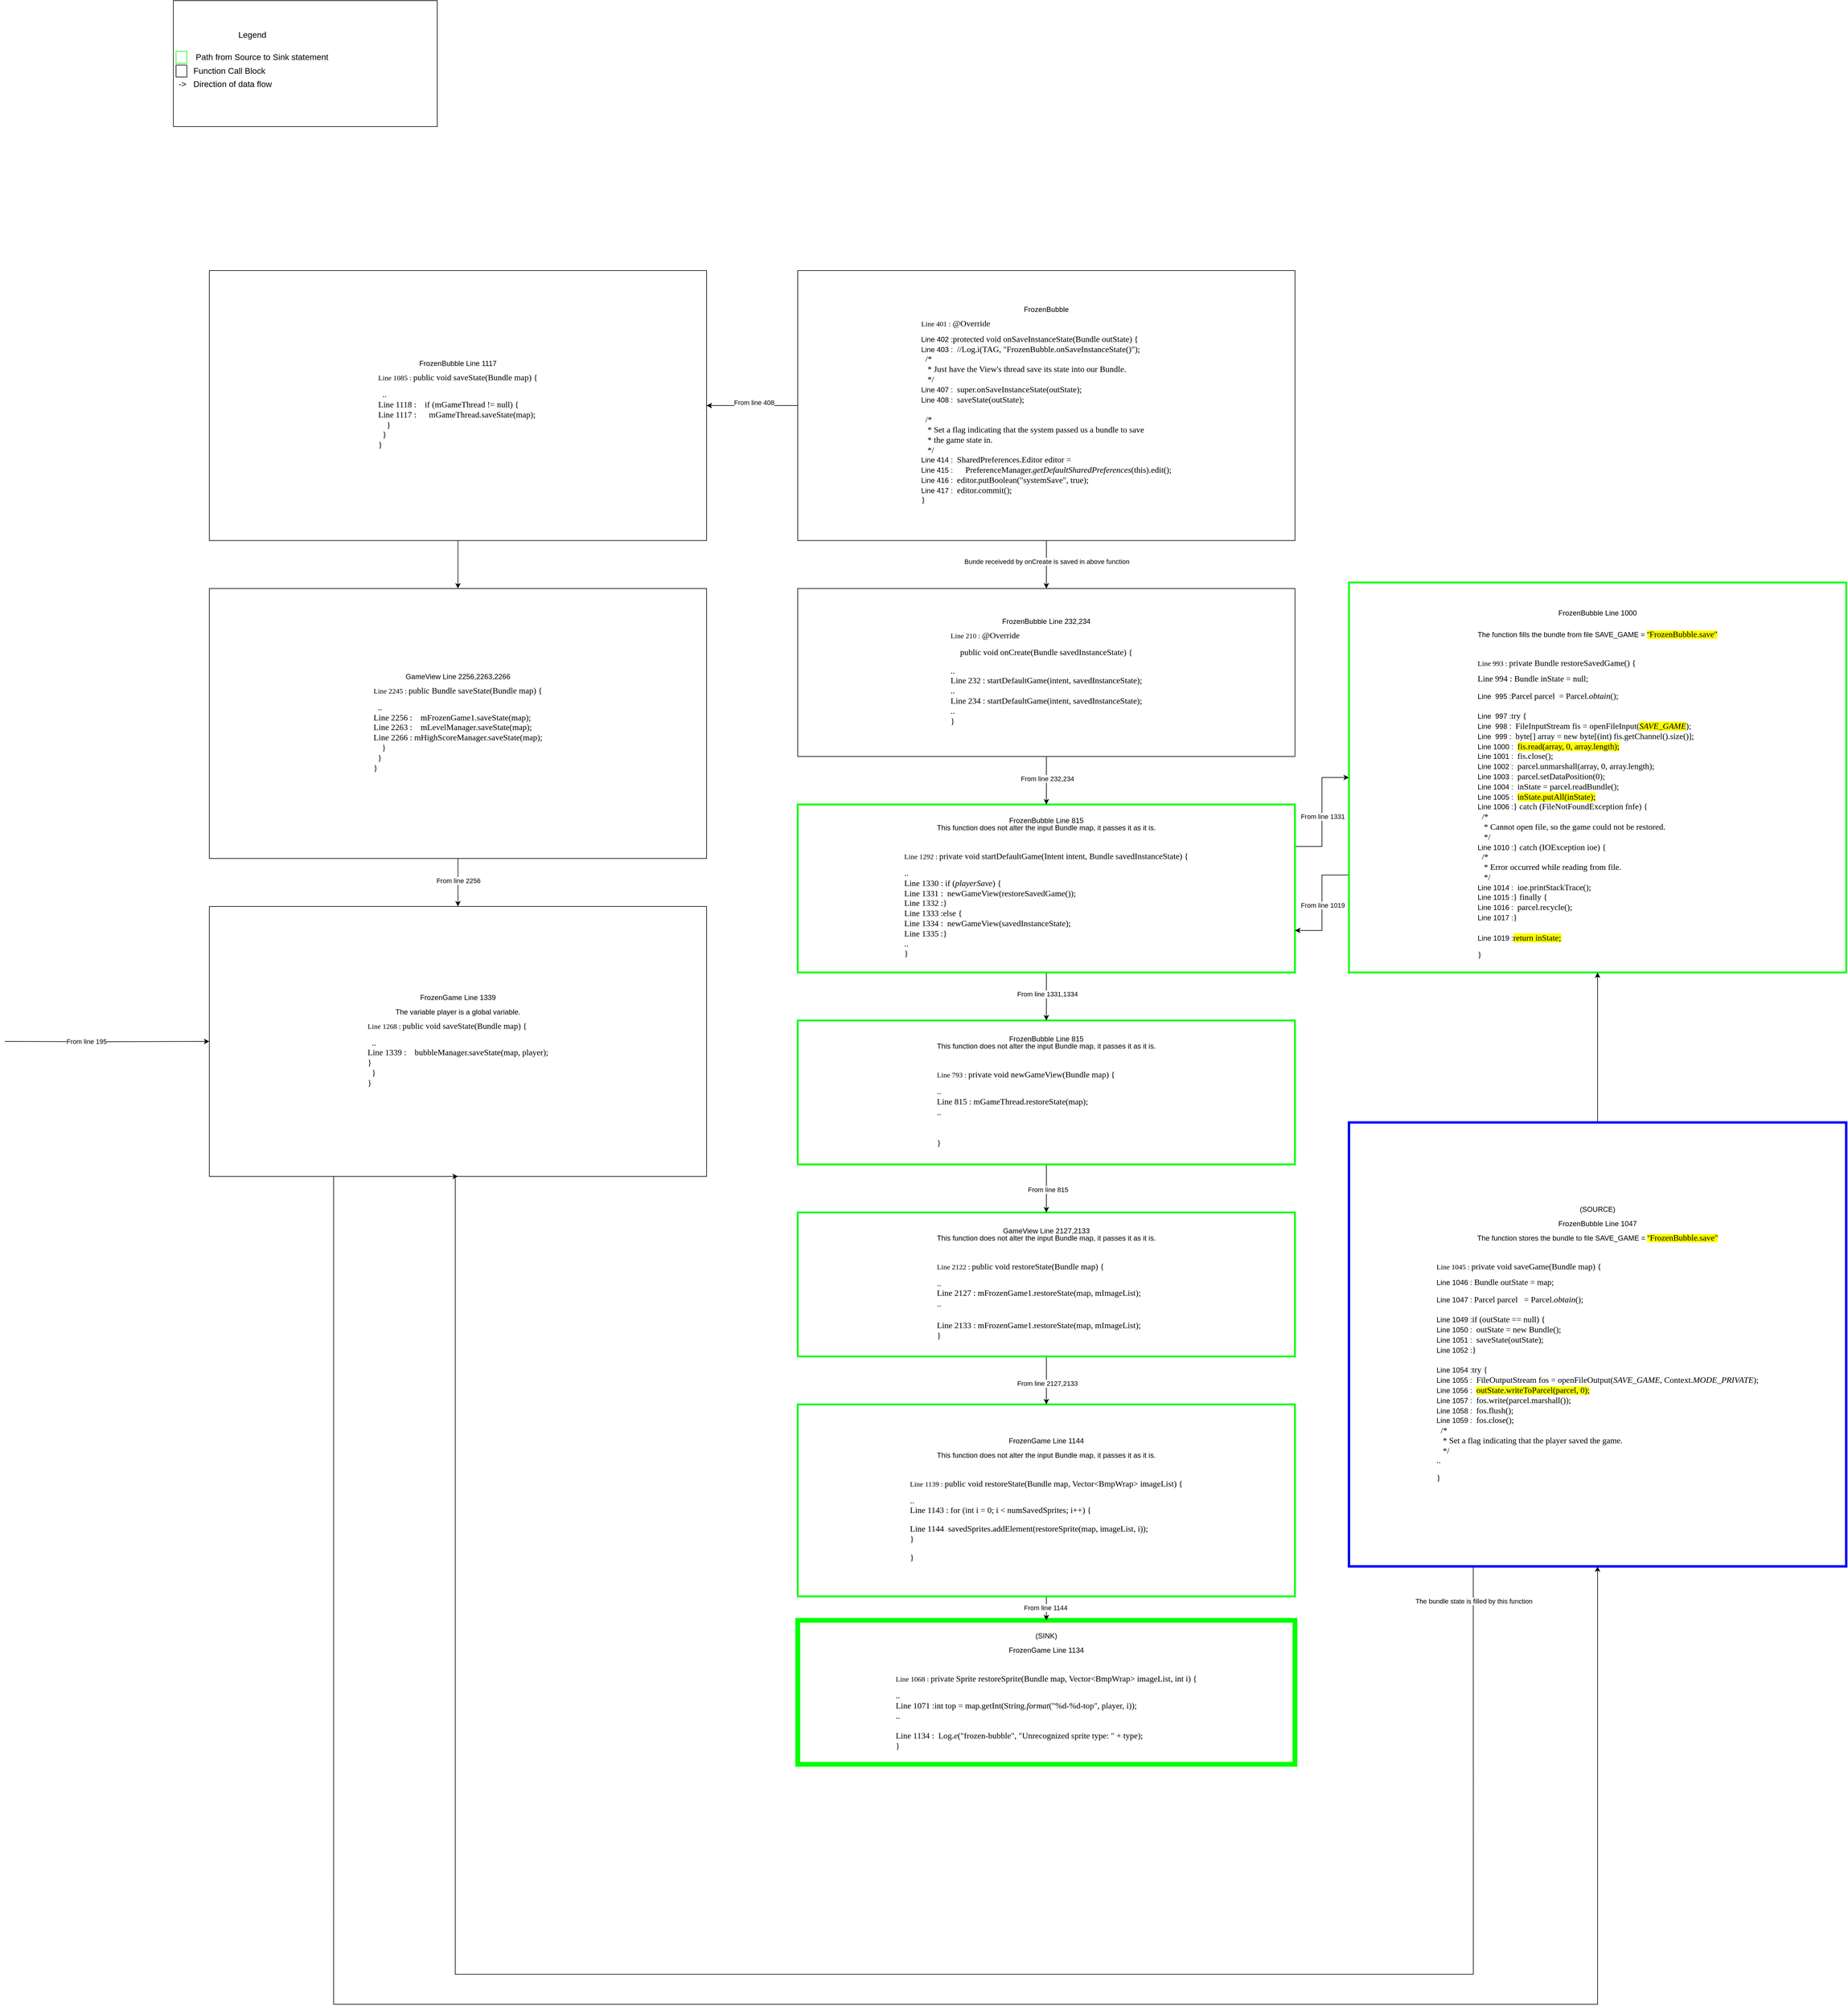 <mxfile version="13.3.9" type="device"><diagram id="G0vPD9HcUubERHVvLz6Z" name="Page-1"><mxGraphModel dx="8565" dy="1345" grid="1" gridSize="10" guides="1" tooltips="1" connect="1" arrows="1" fold="1" page="1" pageScale="1" pageWidth="3300" pageHeight="4681" math="0" shadow="0"><root><mxCell id="0"/><mxCell id="1" parent="0"/><mxCell id="h_QS4e8SRoGH1HCcy8L_-116" style="edgeStyle=orthogonalEdgeStyle;rounded=0;orthogonalLoop=1;jettySize=auto;html=1;entryX=0.5;entryY=0;entryDx=0;entryDy=0;" parent="1" edge="1"><mxGeometry relative="1" as="geometry"><mxPoint x="-2797.5" y="4490" as="sourcePoint"/></mxGeometry></mxCell><mxCell id="h_QS4e8SRoGH1HCcy8L_-124" value="From line 219" style="edgeLabel;html=1;align=center;verticalAlign=middle;resizable=0;points=[];" parent="h_QS4e8SRoGH1HCcy8L_-116" vertex="1" connectable="0"><mxGeometry x="-0.45" y="-1" relative="1" as="geometry"><mxPoint as="offset"/></mxGeometry></mxCell><mxCell id="h_QS4e8SRoGH1HCcy8L_-120" style="edgeStyle=orthogonalEdgeStyle;rounded=0;orthogonalLoop=1;jettySize=auto;html=1;entryX=0.25;entryY=0;entryDx=0;entryDy=0;exitX=1;exitY=0.75;exitDx=0;exitDy=0;" parent="1" edge="1"><mxGeometry relative="1" as="geometry"><mxPoint x="-2492.5" y="4402.5" as="sourcePoint"/></mxGeometry></mxCell><mxCell id="h_QS4e8SRoGH1HCcy8L_-123" value="From Line 206" style="edgeLabel;html=1;align=center;verticalAlign=middle;resizable=0;points=[];" parent="h_QS4e8SRoGH1HCcy8L_-120" vertex="1" connectable="0"><mxGeometry x="-0.112" y="-1" relative="1" as="geometry"><mxPoint x="-1" as="offset"/></mxGeometry></mxCell><mxCell id="h_QS4e8SRoGH1HCcy8L_-121" style="edgeStyle=orthogonalEdgeStyle;rounded=0;orthogonalLoop=1;jettySize=auto;html=1;entryX=0;entryY=0.25;entryDx=0;entryDy=0;" parent="1" edge="1"><mxGeometry relative="1" as="geometry"><mxPoint x="-2492.5" y="4315.333" as="sourcePoint"/></mxGeometry></mxCell><mxCell id="h_QS4e8SRoGH1HCcy8L_-122" value="From Line 206" style="edgeLabel;html=1;align=center;verticalAlign=middle;resizable=0;points=[];" parent="h_QS4e8SRoGH1HCcy8L_-121" vertex="1" connectable="0"><mxGeometry x="-0.358" y="3" relative="1" as="geometry"><mxPoint x="-1" as="offset"/></mxGeometry></mxCell><mxCell id="h_QS4e8SRoGH1HCcy8L_-7" style="edgeStyle=orthogonalEdgeStyle;rounded=0;orthogonalLoop=1;jettySize=auto;html=1;entryX=0.5;entryY=0;entryDx=0;entryDy=0;" parent="1" edge="1"><mxGeometry relative="1" as="geometry"><mxPoint x="-2800" y="4070" as="sourcePoint"/></mxGeometry></mxCell><mxCell id="h_QS4e8SRoGH1HCcy8L_-140" value="From line 134" style="edgeLabel;html=1;align=center;verticalAlign=middle;resizable=0;points=[];" parent="h_QS4e8SRoGH1HCcy8L_-7" vertex="1" connectable="0"><mxGeometry x="-0.169" y="1" relative="1" as="geometry"><mxPoint as="offset"/></mxGeometry></mxCell><mxCell id="h_QS4e8SRoGH1HCcy8L_-117" style="edgeStyle=orthogonalEdgeStyle;rounded=0;orthogonalLoop=1;jettySize=auto;html=1;entryX=0.5;entryY=0;entryDx=0;entryDy=0;" parent="1" edge="1"><mxGeometry relative="1" as="geometry"><mxPoint x="-2800" y="3830" as="sourcePoint"/></mxGeometry></mxCell><mxCell id="h_QS4e8SRoGH1HCcy8L_-149" value="From line 543" style="edgeLabel;html=1;align=center;verticalAlign=middle;resizable=0;points=[];" parent="h_QS4e8SRoGH1HCcy8L_-117" vertex="1" connectable="0"><mxGeometry x="-0.217" y="-1" relative="1" as="geometry"><mxPoint as="offset"/></mxGeometry></mxCell><mxCell id="h_QS4e8SRoGH1HCcy8L_-13" value="From line 312" style="edgeStyle=orthogonalEdgeStyle;rounded=0;orthogonalLoop=1;jettySize=auto;html=1;entryX=0.5;entryY=0;entryDx=0;entryDy=0;" parent="1" edge="1"><mxGeometry relative="1" as="geometry"><mxPoint x="-2800" y="3580" as="sourcePoint"/></mxGeometry></mxCell><mxCell id="xlXAGSTkmPA9iT7bq2Ar-1" value="&lt;p style=&quot;line-height: 100%&quot;&gt;&lt;span style=&quot;background-color: rgb(255 , 255 , 255)&quot;&gt;(SINK)&lt;/span&gt;&lt;/p&gt;&lt;p style=&quot;line-height: 100%&quot;&gt;&lt;span style=&quot;background-color: rgb(255 , 255 , 255)&quot;&gt;FrozenGame Line 1134&lt;/span&gt;&lt;br&gt;&lt;/p&gt;&lt;p style=&quot;line-height: 100%&quot;&gt;&lt;br&gt;&lt;/p&gt;&lt;p style=&quot;text-align: left ; line-height: 100%&quot;&gt;&lt;span style=&quot;background-color: rgb(255 , 255 , 255)&quot;&gt;&lt;font&gt;&lt;span style=&quot;font-family: &amp;#34;menlo&amp;#34;&quot;&gt;Line 1068 :&amp;nbsp;&lt;/span&gt;&lt;/font&gt;&lt;span style=&quot;font-family: &amp;#34;menlo&amp;#34; ; font-size: 10.5pt ; text-align: center&quot;&gt;private &lt;/span&gt;&lt;span style=&quot;font-family: &amp;#34;menlo&amp;#34; ; font-size: 10.5pt ; text-align: center&quot;&gt;Sprite &lt;/span&gt;&lt;span style=&quot;font-family: &amp;#34;menlo&amp;#34; ; font-size: 10.5pt ; text-align: center&quot;&gt;restoreSprite&lt;/span&gt;&lt;span style=&quot;font-family: &amp;#34;menlo&amp;#34; ; font-size: 10.5pt ; text-align: center&quot;&gt;(Bundle map&lt;/span&gt;&lt;span style=&quot;font-family: &amp;#34;menlo&amp;#34; ; font-size: 10.5pt ; text-align: center&quot;&gt;, &lt;/span&gt;&lt;span style=&quot;font-family: &amp;#34;menlo&amp;#34; ; font-size: 10.5pt ; text-align: center&quot;&gt;Vector&amp;lt;BmpWrap&amp;gt; imageList&lt;/span&gt;&lt;span style=&quot;font-family: &amp;#34;menlo&amp;#34; ; font-size: 10.5pt ; text-align: center&quot;&gt;, int &lt;/span&gt;&lt;span style=&quot;font-family: &amp;#34;menlo&amp;#34; ; font-size: 10.5pt ; text-align: center&quot;&gt;i) {&lt;/span&gt;&lt;/span&gt;&lt;/p&gt;&lt;pre style=&quot;font-family: &amp;#34;menlo&amp;#34; ; font-size: 10.5pt&quot;&gt;&lt;div style=&quot;text-align: left&quot;&gt;&lt;span style=&quot;background-color: rgb(255 , 255 , 255)&quot;&gt;&lt;span style=&quot;font-size: 10.5pt ; text-align: center&quot;&gt;..&lt;/span&gt;&lt;/span&gt;&lt;/div&gt;&lt;div style=&quot;text-align: left&quot;&gt;&lt;span style=&quot;background-color: rgb(255 , 255 , 255)&quot;&gt;&lt;span style=&quot;font-size: 10.5pt&quot;&gt;&lt;/span&gt;&lt;span style=&quot;font-size: 10.5pt ; text-align: center&quot;&gt;Line 1071 :&lt;/span&gt;&lt;span style=&quot;font-family: &amp;#34;menlo&amp;#34; ; font-size: 10.5pt ; text-align: center&quot;&gt;int &lt;/span&gt;&lt;span style=&quot;font-family: &amp;#34;menlo&amp;#34; ; font-size: 10.5pt ; text-align: center&quot;&gt;top = map.getInt(String.&lt;/span&gt;&lt;span style=&quot;font-family: &amp;#34;menlo&amp;#34; ; font-size: 10.5pt ; text-align: center ; font-style: italic&quot;&gt;format&lt;/span&gt;&lt;span style=&quot;font-family: &amp;#34;menlo&amp;#34; ; font-size: 10.5pt ; text-align: center&quot;&gt;(&lt;/span&gt;&lt;span style=&quot;font-family: &amp;#34;menlo&amp;#34; ; font-size: 10.5pt ; text-align: center&quot;&gt;&quot;%d-%d-top&quot;&lt;/span&gt;&lt;span style=&quot;font-family: &amp;#34;menlo&amp;#34; ; font-size: 10.5pt ; text-align: center&quot;&gt;, &lt;/span&gt;&lt;span style=&quot;font-family: &amp;#34;menlo&amp;#34; ; font-size: 10.5pt ; text-align: center&quot;&gt;player&lt;/span&gt;&lt;span style=&quot;font-family: &amp;#34;menlo&amp;#34; ; font-size: 10.5pt ; text-align: center&quot;&gt;, &lt;/span&gt;&lt;span style=&quot;font-family: &amp;#34;menlo&amp;#34; ; font-size: 10.5pt ; text-align: center&quot;&gt;i))&lt;/span&gt;&lt;span style=&quot;font-family: &amp;#34;menlo&amp;#34; ; font-size: 10.5pt ; text-align: center&quot;&gt;;&lt;/span&gt;&lt;/span&gt;&lt;/div&gt;&lt;div style=&quot;text-align: left&quot;&gt;&lt;span style=&quot;background-color: rgb(255 , 255 , 255)&quot;&gt;&lt;span style=&quot;font-family: &amp;#34;menlo&amp;#34; ; font-size: 10.5pt ; text-align: center&quot;&gt;..&lt;/span&gt;&lt;/span&gt;&lt;/div&gt;&lt;div style=&quot;text-align: left&quot;&gt;&lt;span style=&quot;background-color: rgb(255 , 255 , 255)&quot;&gt;&lt;span style=&quot;font-family: &amp;#34;menlo&amp;#34; ; font-size: 10.5pt ; text-align: center&quot;&gt;&lt;br&gt;&lt;/span&gt;&lt;/span&gt;&lt;/div&gt;&lt;div style=&quot;text-align: left&quot;&gt;&lt;span style=&quot;background-color: rgb(255 , 255 , 255)&quot;&gt;&lt;span style=&quot;font-size: 10.5pt ; text-align: center&quot;&gt;Line 1134 :&lt;/span&gt;&lt;span style=&quot;font-size: 10.5pt&quot;&gt;  &lt;/span&gt;&lt;span style=&quot;font-family: &amp;#34;menlo&amp;#34; ; font-size: 10.5pt ; text-align: center&quot;&gt;Log.&lt;/span&gt;&lt;span style=&quot;font-family: &amp;#34;menlo&amp;#34; ; font-size: 10.5pt ; text-align: center ; font-style: italic&quot;&gt;e&lt;/span&gt;&lt;span style=&quot;font-family: &amp;#34;menlo&amp;#34; ; font-size: 10.5pt ; text-align: center&quot;&gt;(&lt;/span&gt;&lt;span style=&quot;font-family: &amp;#34;menlo&amp;#34; ; font-size: 10.5pt ; text-align: center&quot;&gt;&quot;frozen-bubble&quot;&lt;/span&gt;&lt;span style=&quot;font-family: &amp;#34;menlo&amp;#34; ; font-size: 10.5pt ; text-align: center&quot;&gt;, &lt;/span&gt;&lt;span style=&quot;font-family: &amp;#34;menlo&amp;#34; ; font-size: 10.5pt ; text-align: center&quot;&gt;&quot;Unrecognized sprite type: &quot; &lt;/span&gt;&lt;span style=&quot;font-family: &amp;#34;menlo&amp;#34; ; font-size: 10.5pt ; text-align: center&quot;&gt;+ type)&lt;/span&gt;&lt;span style=&quot;font-family: &amp;#34;menlo&amp;#34; ; font-size: 10.5pt ; text-align: center&quot;&gt;;&lt;/span&gt;&lt;/span&gt;&lt;/div&gt;&lt;div style=&quot;background-color: rgb(255 , 255 , 255) ; text-align: left&quot;&gt;&lt;span style=&quot;font-size: 10.5pt&quot;&gt;}&lt;/span&gt;&lt;/div&gt;&lt;/pre&gt;&lt;p&gt;&lt;/p&gt;" style="rounded=0;whiteSpace=wrap;html=1;strokeWidth=8;strokeColor=#00FF00;" parent="1" vertex="1"><mxGeometry x="-2019" y="3950" width="829" height="240" as="geometry"/></mxCell><mxCell id="xlXAGSTkmPA9iT7bq2Ar-7" style="edgeStyle=orthogonalEdgeStyle;rounded=0;orthogonalLoop=1;jettySize=auto;html=1;" parent="1" source="xlXAGSTkmPA9iT7bq2Ar-5" target="xlXAGSTkmPA9iT7bq2Ar-1" edge="1"><mxGeometry relative="1" as="geometry"/></mxCell><mxCell id="xlXAGSTkmPA9iT7bq2Ar-8" value="From line 1144" style="edgeLabel;html=1;align=center;verticalAlign=middle;resizable=0;points=[];" parent="xlXAGSTkmPA9iT7bq2Ar-7" vertex="1" connectable="0"><mxGeometry x="-0.134" y="-2" relative="1" as="geometry"><mxPoint y="1" as="offset"/></mxGeometry></mxCell><mxCell id="xlXAGSTkmPA9iT7bq2Ar-5" value="&lt;p style=&quot;line-height: 100%&quot;&gt;&lt;span style=&quot;background-color: rgb(255 , 255 , 255)&quot;&gt;FrozenGame Line 1144&lt;/span&gt;&lt;br&gt;&lt;/p&gt;&lt;p style=&quot;line-height: 100%&quot;&gt;This function does not alter the input Bundle map, it passes it as it is.&lt;/p&gt;&lt;p style=&quot;line-height: 100%&quot;&gt;&lt;br&gt;&lt;/p&gt;&lt;p style=&quot;text-align: left ; line-height: 100%&quot;&gt;&lt;font&gt;&lt;span style=&quot;font-family: &amp;#34;menlo&amp;#34;&quot;&gt;Line 1139 :&amp;nbsp;&lt;/span&gt;&lt;/font&gt;&lt;span style=&quot;background-color: rgb(255 , 255 , 255)&quot;&gt;&lt;span style=&quot;font-family: &amp;#34;menlo&amp;#34; ; font-size: 10.5pt ; text-align: center&quot;&gt;public void &lt;/span&gt;&lt;span style=&quot;font-family: &amp;#34;menlo&amp;#34; ; font-size: 10.5pt ; text-align: center&quot;&gt;restoreState&lt;/span&gt;&lt;span style=&quot;font-family: &amp;#34;menlo&amp;#34; ; font-size: 10.5pt ; text-align: center&quot;&gt;(Bundle map&lt;/span&gt;&lt;span style=&quot;font-family: &amp;#34;menlo&amp;#34; ; font-size: 10.5pt ; text-align: center&quot;&gt;, &lt;/span&gt;&lt;span style=&quot;font-family: &amp;#34;menlo&amp;#34; ; font-size: 10.5pt ; text-align: center&quot;&gt;Vector&amp;lt;BmpWrap&amp;gt; imageList) {&lt;/span&gt;&lt;/span&gt;&lt;/p&gt;&lt;pre style=&quot;font-size: 10.5pt&quot;&gt;&lt;div style=&quot;text-align: left ; font-family: &amp;#34;menlo&amp;#34;&quot;&gt;&lt;span style=&quot;font-size: 10.5pt&quot;&gt;..&lt;/span&gt;&lt;/div&gt;&lt;div style=&quot;text-align: left ; font-family: &amp;#34;menlo&amp;#34;&quot;&gt;&lt;span style=&quot;background-color: rgb(255 , 255 , 255)&quot;&gt;&lt;span style=&quot;font-size: 10.5pt&quot;&gt;Line 1143 :&amp;nbsp;&lt;/span&gt;&lt;span style=&quot;font-family: &amp;#34;menlo&amp;#34; ; font-size: 10.5pt&quot;&gt;for &lt;/span&gt;&lt;span style=&quot;font-family: &amp;#34;menlo&amp;#34; ; font-size: 10.5pt&quot;&gt;(&lt;/span&gt;&lt;span style=&quot;font-family: &amp;#34;menlo&amp;#34; ; font-size: 10.5pt&quot;&gt;int &lt;/span&gt;&lt;span style=&quot;font-family: &amp;#34;menlo&amp;#34; ; font-size: 10.5pt&quot;&gt;i = &lt;/span&gt;&lt;span style=&quot;font-family: &amp;#34;menlo&amp;#34; ; font-size: 10.5pt&quot;&gt;0&lt;/span&gt;&lt;span style=&quot;font-family: &amp;#34;menlo&amp;#34; ; font-size: 10.5pt&quot;&gt;; &lt;/span&gt;&lt;span style=&quot;font-family: &amp;#34;menlo&amp;#34; ; font-size: 10.5pt&quot;&gt;i &amp;lt; numSavedSprites&lt;/span&gt;&lt;span style=&quot;font-family: &amp;#34;menlo&amp;#34; ; font-size: 10.5pt&quot;&gt;; &lt;/span&gt;&lt;span style=&quot;font-family: &amp;#34;menlo&amp;#34; ; font-size: 10.5pt&quot;&gt;i++) {&lt;/span&gt;&lt;/span&gt;&lt;/div&gt;&lt;pre style=&quot;font-family: &amp;#34;menlo&amp;#34; ; font-size: 10.5pt&quot;&gt;&lt;div style=&quot;text-align: left&quot;&gt;&lt;span style=&quot;background-color: rgb(255 , 255 , 255) ; font-size: 10.5pt ; white-space: normal&quot;&gt;Line 1144&amp;nbsp; savedSprites.addElement(restoreSprite(map&lt;/span&gt;&lt;span style=&quot;background-color: rgb(255 , 255 , 255) ; font-size: 10.5pt ; white-space: normal&quot;&gt;, &lt;/span&gt;&lt;span style=&quot;background-color: rgb(255 , 255 , 255) ; font-size: 10.5pt ; white-space: normal&quot;&gt;imageList&lt;/span&gt;&lt;span style=&quot;background-color: rgb(255 , 255 , 255) ; font-size: 10.5pt ; white-space: normal&quot;&gt;, &lt;/span&gt;&lt;span style=&quot;background-color: rgb(255 , 255 , 255) ; font-size: 10.5pt ; white-space: normal&quot;&gt;i))&lt;/span&gt;&lt;span style=&quot;background-color: rgb(255 , 255 , 255) ; font-size: 10.5pt ; white-space: normal&quot;&gt;;&lt;/span&gt;&lt;/div&gt;&lt;span style=&quot;background-color: rgb(255 , 255 , 255)&quot;&gt;&lt;div style=&quot;text-align: left&quot;&gt;&lt;span style=&quot;font-size: 10.5pt ; white-space: normal&quot;&gt;}&lt;/span&gt;&lt;/div&gt;&lt;/span&gt;&lt;/pre&gt;&lt;div style=&quot;font-family: &amp;#34;menlo&amp;#34; ; background-color: rgb(255 , 255 , 255) ; text-align: left&quot;&gt;&lt;span style=&quot;font-size: 10.5pt&quot;&gt;}&lt;/span&gt;&lt;/div&gt;&lt;/pre&gt;&lt;p&gt;&lt;/p&gt;" style="rounded=0;whiteSpace=wrap;html=1;strokeWidth=3;strokeColor=#00FF00;" parent="1" vertex="1"><mxGeometry x="-2019" y="3590" width="829" height="320" as="geometry"/></mxCell><mxCell id="xlXAGSTkmPA9iT7bq2Ar-11" style="edgeStyle=orthogonalEdgeStyle;rounded=0;orthogonalLoop=1;jettySize=auto;html=1;" parent="1" source="xlXAGSTkmPA9iT7bq2Ar-9" target="xlXAGSTkmPA9iT7bq2Ar-5" edge="1"><mxGeometry relative="1" as="geometry"/></mxCell><mxCell id="xlXAGSTkmPA9iT7bq2Ar-12" value="From line 2127,2133" style="edgeLabel;html=1;align=center;verticalAlign=middle;resizable=0;points=[];" parent="xlXAGSTkmPA9iT7bq2Ar-11" vertex="1" connectable="0"><mxGeometry x="0.102" y="1" relative="1" as="geometry"><mxPoint y="1" as="offset"/></mxGeometry></mxCell><mxCell id="xlXAGSTkmPA9iT7bq2Ar-9" value="&lt;p style=&quot;line-height: 100%&quot;&gt;&lt;span style=&quot;background-color: rgb(255 , 255 , 255)&quot;&gt;GameView Line 2127,2133&lt;br&gt;&lt;/span&gt;This function does not alter the input Bundle map, it passes it as it is.&lt;/p&gt;&lt;p style=&quot;line-height: 100%&quot;&gt;&lt;br&gt;&lt;/p&gt;&lt;p style=&quot;text-align: left ; line-height: 100%&quot;&gt;&lt;span style=&quot;background-color: rgb(255 , 255 , 255)&quot;&gt;&lt;font&gt;&lt;span style=&quot;font-family: &amp;#34;menlo&amp;#34;&quot;&gt;Line 2122 :&amp;nbsp;&lt;/span&gt;&lt;/font&gt;&lt;span style=&quot;font-family: &amp;#34;menlo&amp;#34; ; font-size: 10.5pt ; text-align: center&quot;&gt;public void &lt;/span&gt;&lt;span style=&quot;font-family: &amp;#34;menlo&amp;#34; ; font-size: 10.5pt ; text-align: center&quot;&gt;restoreState&lt;/span&gt;&lt;span style=&quot;font-family: &amp;#34;menlo&amp;#34; ; font-size: 10.5pt ; text-align: center&quot;&gt;(Bundle map) {&lt;/span&gt;&lt;/span&gt;&lt;/p&gt;&lt;pre style=&quot;font-size: 10.5pt&quot;&gt;&lt;div style=&quot;font-family: &amp;#34;menlo&amp;#34; ; text-align: left&quot;&gt;&lt;span style=&quot;font-size: 10.5pt ; text-align: center ; background-color: rgb(255 , 255 , 255)&quot;&gt;..&lt;/span&gt;&lt;/div&gt;&lt;div style=&quot;font-family: &amp;#34;menlo&amp;#34; ; text-align: left&quot;&gt;&lt;span style=&quot;background-color: rgb(255 , 255 , 255)&quot;&gt;&lt;span style=&quot;font-size: 10.5pt ; text-align: center&quot;&gt;Line 2127 :&lt;/span&gt;&lt;span style=&quot;font-size: 10.5pt&quot;&gt; &lt;/span&gt;&lt;span style=&quot;font-family: &amp;#34;menlo&amp;#34; ; font-size: 10.5pt ; text-align: center&quot;&gt;mFrozenGame1&lt;/span&gt;&lt;span style=&quot;font-family: &amp;#34;menlo&amp;#34; ; font-size: 10.5pt ; text-align: center&quot;&gt;.restoreState(map&lt;/span&gt;&lt;span style=&quot;font-family: &amp;#34;menlo&amp;#34; ; font-size: 10.5pt ; text-align: center&quot;&gt;, &lt;/span&gt;&lt;span style=&quot;font-family: &amp;#34;menlo&amp;#34; ; font-size: 10.5pt ; text-align: center&quot;&gt;mImageList&lt;/span&gt;&lt;span style=&quot;font-family: &amp;#34;menlo&amp;#34; ; font-size: 10.5pt ; text-align: center&quot;&gt;)&lt;/span&gt;&lt;span style=&quot;font-family: &amp;#34;menlo&amp;#34; ; font-size: 10.5pt ; text-align: center&quot;&gt;;&lt;/span&gt;&lt;br&gt;&lt;span style=&quot;font-size: 10.5pt&quot;&gt;&lt;/span&gt;&lt;/span&gt;&lt;/div&gt;&lt;div style=&quot;text-align: left&quot;&gt;&lt;font face=&quot;Menlo&quot;&gt;&lt;span style=&quot;background-color: rgb(255 , 255 , 255)&quot;&gt;..&lt;/span&gt;&lt;/font&gt;&lt;/div&gt;&lt;div style=&quot;text-align: left&quot;&gt;&lt;font face=&quot;Menlo&quot;&gt;&lt;span style=&quot;background-color: rgb(255 , 255 , 255)&quot;&gt;&lt;br&gt;&lt;/span&gt;&lt;/font&gt;&lt;/div&gt;&lt;div style=&quot;text-align: left&quot;&gt;&lt;span style=&quot;background-color: rgb(255 , 255 , 255)&quot;&gt;&lt;font face=&quot;Menlo&quot;&gt;&lt;span&gt;Line 2133 : &lt;/span&gt;&lt;/font&gt;&lt;span style=&quot;font-family: &amp;#34;menlo&amp;#34; ; font-size: 10.5pt ; text-align: center&quot;&gt;mFrozenGame1&lt;/span&gt;&lt;span style=&quot;font-family: &amp;#34;menlo&amp;#34; ; font-size: 10.5pt ; text-align: center&quot;&gt;.restoreState(map&lt;/span&gt;&lt;span style=&quot;font-family: &amp;#34;menlo&amp;#34; ; font-size: 10.5pt ; text-align: center&quot;&gt;, &lt;/span&gt;&lt;span style=&quot;font-family: &amp;#34;menlo&amp;#34; ; font-size: 10.5pt ; text-align: center&quot;&gt;mImageList&lt;/span&gt;&lt;span style=&quot;font-family: &amp;#34;menlo&amp;#34; ; font-size: 10.5pt ; text-align: center&quot;&gt;)&lt;/span&gt;&lt;span style=&quot;font-family: &amp;#34;menlo&amp;#34; ; font-size: 10.5pt ; text-align: center&quot;&gt;;&lt;/span&gt;&lt;/span&gt;&lt;span style=&quot;font-family: &amp;#34;menlo&amp;#34; ; font-size: 10.5pt&quot;&gt;&lt;/span&gt;&lt;/div&gt;&lt;div style=&quot;font-family: &amp;#34;menlo&amp;#34; ; background-color: rgb(255 , 255 , 255) ; text-align: left&quot;&gt;&lt;span style=&quot;font-size: 10.5pt&quot;&gt;}&lt;/span&gt;&lt;/div&gt;&lt;/pre&gt;&lt;p&gt;&lt;/p&gt;" style="rounded=0;whiteSpace=wrap;html=1;strokeWidth=3;strokeColor=#00FF00;" parent="1" vertex="1"><mxGeometry x="-2019" y="3270" width="829" height="240" as="geometry"/></mxCell><mxCell id="xlXAGSTkmPA9iT7bq2Ar-15" style="edgeStyle=orthogonalEdgeStyle;rounded=0;orthogonalLoop=1;jettySize=auto;html=1;entryX=0.5;entryY=0;entryDx=0;entryDy=0;" parent="1" source="xlXAGSTkmPA9iT7bq2Ar-13" target="xlXAGSTkmPA9iT7bq2Ar-9" edge="1"><mxGeometry relative="1" as="geometry"/></mxCell><mxCell id="xlXAGSTkmPA9iT7bq2Ar-16" value="From line 815" style="edgeLabel;html=1;align=center;verticalAlign=middle;resizable=0;points=[];" parent="xlXAGSTkmPA9iT7bq2Ar-15" vertex="1" connectable="0"><mxGeometry x="0.013" y="2" relative="1" as="geometry"><mxPoint y="1" as="offset"/></mxGeometry></mxCell><mxCell id="xlXAGSTkmPA9iT7bq2Ar-13" value="&lt;p style=&quot;line-height: 100%&quot;&gt;&lt;span style=&quot;background-color: rgb(255 , 255 , 255)&quot;&gt;FrozenBubble Line 815&lt;br&gt;&lt;/span&gt;This function does not alter the input Bundle map, it passes it as it is.&lt;/p&gt;&lt;p style=&quot;line-height: 100%&quot;&gt;&lt;br&gt;&lt;/p&gt;&lt;p style=&quot;text-align: left ; line-height: 100%&quot;&gt;&lt;span style=&quot;background-color: rgb(255 , 255 , 255)&quot;&gt;&lt;font&gt;&lt;span style=&quot;font-family: &amp;#34;menlo&amp;#34;&quot;&gt;Line 793 :&amp;nbsp;&lt;/span&gt;&lt;/font&gt;&lt;span style=&quot;font-family: &amp;#34;menlo&amp;#34; ; font-size: 10.5pt ; text-align: center&quot;&gt;private void &lt;/span&gt;&lt;span style=&quot;font-family: &amp;#34;menlo&amp;#34; ; font-size: 10.5pt ; text-align: center&quot;&gt;newGameView&lt;/span&gt;&lt;span style=&quot;font-family: &amp;#34;menlo&amp;#34; ; font-size: 10.5pt ; text-align: center&quot;&gt;(Bundle map) {&lt;/span&gt;&lt;/span&gt;&lt;/p&gt;&lt;pre style=&quot;font-size: 10.5pt&quot;&gt;&lt;div style=&quot;font-family: &amp;#34;menlo&amp;#34; ; text-align: left&quot;&gt;&lt;span style=&quot;font-size: 10.5pt ; text-align: center ; background-color: rgb(255 , 255 , 255)&quot;&gt;..&lt;/span&gt;&lt;/div&gt;&lt;div style=&quot;font-family: &amp;#34;menlo&amp;#34; ; text-align: left&quot;&gt;&lt;span style=&quot;background-color: rgb(255 , 255 , 255)&quot;&gt;&lt;span style=&quot;font-size: 10.5pt ; text-align: center&quot;&gt;Line 815 :&lt;/span&gt;&lt;span style=&quot;font-size: 10.5pt&quot;&gt; &lt;/span&gt;&lt;span style=&quot;font-family: &amp;#34;menlo&amp;#34; ; font-size: 10.5pt ; text-align: center&quot;&gt;mGameThread&lt;/span&gt;&lt;span style=&quot;font-family: &amp;#34;menlo&amp;#34; ; font-size: 10.5pt ; text-align: center&quot;&gt;.restoreState(map)&lt;/span&gt;&lt;span style=&quot;font-family: &amp;#34;menlo&amp;#34; ; font-size: 10.5pt ; text-align: center&quot;&gt;;&lt;/span&gt;&lt;/span&gt;&lt;/div&gt;&lt;div style=&quot;text-align: left&quot;&gt;&lt;font face=&quot;Menlo&quot; style=&quot;background-color: rgb(255 , 255 , 255)&quot;&gt;..&lt;/font&gt;&lt;/div&gt;&lt;div style=&quot;text-align: left&quot;&gt;&lt;font face=&quot;Menlo&quot;&gt;&lt;span style=&quot;background-color: rgb(255 , 255 , 255)&quot;&gt;&lt;br&gt;&lt;/span&gt;&lt;/font&gt;&lt;/div&gt;&lt;br&gt;&lt;div style=&quot;font-family: &amp;#34;menlo&amp;#34; ; background-color: rgb(255 , 255 , 255) ; text-align: left&quot;&gt;&lt;span style=&quot;font-size: 10.5pt&quot;&gt;}&lt;/span&gt;&lt;/div&gt;&lt;/pre&gt;&lt;p&gt;&lt;/p&gt;" style="rounded=0;whiteSpace=wrap;html=1;strokeWidth=3;strokeColor=#00FF00;" parent="1" vertex="1"><mxGeometry x="-2019" y="2950" width="829" height="240" as="geometry"/></mxCell><mxCell id="xlXAGSTkmPA9iT7bq2Ar-19" style="edgeStyle=orthogonalEdgeStyle;rounded=0;orthogonalLoop=1;jettySize=auto;html=1;entryX=0.5;entryY=0;entryDx=0;entryDy=0;" parent="1" source="xlXAGSTkmPA9iT7bq2Ar-17" target="xlXAGSTkmPA9iT7bq2Ar-13" edge="1"><mxGeometry relative="1" as="geometry"/></mxCell><mxCell id="xlXAGSTkmPA9iT7bq2Ar-20" value="From line 1331,1334" style="edgeLabel;html=1;align=center;verticalAlign=middle;resizable=0;points=[];" parent="xlXAGSTkmPA9iT7bq2Ar-19" vertex="1" connectable="0"><mxGeometry x="-0.134" y="1" relative="1" as="geometry"><mxPoint y="1" as="offset"/></mxGeometry></mxCell><mxCell id="xlXAGSTkmPA9iT7bq2Ar-24" value="" style="edgeStyle=orthogonalEdgeStyle;rounded=0;orthogonalLoop=1;jettySize=auto;html=1;exitX=1;exitY=0.25;exitDx=0;exitDy=0;" parent="1" source="xlXAGSTkmPA9iT7bq2Ar-17" target="xlXAGSTkmPA9iT7bq2Ar-23" edge="1"><mxGeometry relative="1" as="geometry"/></mxCell><mxCell id="xlXAGSTkmPA9iT7bq2Ar-27" value="From line 1331" style="edgeLabel;html=1;align=center;verticalAlign=middle;resizable=0;points=[];" parent="xlXAGSTkmPA9iT7bq2Ar-24" vertex="1" connectable="0"><mxGeometry x="-0.067" y="-1" relative="1" as="geometry"><mxPoint as="offset"/></mxGeometry></mxCell><mxCell id="xlXAGSTkmPA9iT7bq2Ar-17" value="&lt;p style=&quot;line-height: 100%&quot;&gt;&lt;span style=&quot;background-color: rgb(255 , 255 , 255)&quot;&gt;FrozenBubble Line 815&lt;br&gt;&lt;/span&gt;This function does not alter the input Bundle map, it passes it as it is.&lt;/p&gt;&lt;p style=&quot;text-align: left ; line-height: 100%&quot;&gt;&lt;span style=&quot;background-color: rgb(255 , 255 , 255)&quot;&gt;&lt;br&gt;&lt;/span&gt;&lt;/p&gt;&lt;p style=&quot;text-align: left ; line-height: 100%&quot;&gt;&lt;span style=&quot;background-color: rgb(255 , 255 , 255)&quot;&gt;&lt;font&gt;&lt;span style=&quot;font-family: &amp;#34;menlo&amp;#34;&quot;&gt;Line 1292 :&amp;nbsp;&lt;/span&gt;&lt;/font&gt;&lt;span style=&quot;font-family: &amp;#34;menlo&amp;#34; ; font-size: 10.5pt&quot;&gt;private void &lt;/span&gt;&lt;span style=&quot;font-family: &amp;#34;menlo&amp;#34; ; font-size: 10.5pt&quot;&gt;startDefaultGame&lt;/span&gt;&lt;span style=&quot;font-family: &amp;#34;menlo&amp;#34; ; font-size: 10.5pt&quot;&gt;(Intent intent&lt;/span&gt;&lt;span style=&quot;font-family: &amp;#34;menlo&amp;#34; ; font-size: 10.5pt&quot;&gt;, &lt;/span&gt;&lt;span style=&quot;font-family: &amp;#34;menlo&amp;#34; ; font-size: 10.5pt&quot;&gt;Bundle savedInstanceState) {&lt;/span&gt;&lt;/span&gt;&lt;/p&gt;&lt;pre style=&quot;font-size: 10.5pt&quot;&gt;&lt;div style=&quot;text-align: left ; font-family: &amp;#34;menlo&amp;#34;&quot;&gt;&lt;span style=&quot;font-size: 10.5pt ; background-color: rgb(255 , 255 , 255)&quot;&gt;..&lt;/span&gt;&lt;/div&gt;&lt;div style=&quot;text-align: left ; font-family: &amp;#34;menlo&amp;#34;&quot;&gt;&lt;span style=&quot;background-color: rgb(255 , 255 , 255)&quot;&gt;&lt;span style=&quot;font-size: 10.5pt&quot;&gt;Line 1330 :&lt;/span&gt;&lt;span style=&quot;font-size: 10.5pt&quot;&gt; &lt;/span&gt;&lt;span style=&quot;font-family: &amp;#34;menlo&amp;#34; ; font-size: 10.5pt&quot;&gt;if &lt;/span&gt;&lt;span style=&quot;font-family: &amp;#34;menlo&amp;#34; ; font-size: 10.5pt&quot;&gt;(&lt;/span&gt;&lt;span style=&quot;font-family: &amp;#34;menlo&amp;#34; ; font-size: 10.5pt ; font-style: italic&quot;&gt;playerSave&lt;/span&gt;&lt;span style=&quot;font-family: &amp;#34;menlo&amp;#34; ; font-size: 10.5pt&quot;&gt;) {&lt;/span&gt;&lt;/span&gt;&lt;/div&gt;&lt;div style=&quot;text-align: left ; font-family: &amp;#34;menlo&amp;#34;&quot;&gt;&lt;span style=&quot;font-family: &amp;#34;menlo&amp;#34; ; font-size: 10.5pt ; white-space: normal ; text-align: center&quot;&gt;Line 1331 :&lt;/span&gt;&lt;span style=&quot;font-family: &amp;#34;menlo&amp;#34; ; font-size: 10.5pt ; white-space: normal ; background-color: rgb(255 , 255 , 255)&quot;&gt;&amp;nbsp; newGameView(restoreSavedGame())&lt;/span&gt;&lt;span style=&quot;font-family: &amp;#34;menlo&amp;#34; ; font-size: 10.5pt ; white-space: normal ; background-color: rgb(255 , 255 , 255)&quot;&gt;;&lt;/span&gt;&lt;/div&gt;&lt;div style=&quot;text-align: left ; font-family: &amp;#34;menlo&amp;#34;&quot;&gt;&lt;span style=&quot;font-family: &amp;#34;menlo&amp;#34; ; font-size: 10.5pt ; white-space: normal ; text-align: center&quot;&gt;Line 1332 :&lt;/span&gt;&lt;span style=&quot;background-color: rgb(255 , 255 , 255) ; font-family: &amp;#34;menlo&amp;#34; ; font-size: 10.5pt ; white-space: normal&quot;&gt;}&lt;/span&gt;&lt;/div&gt;&lt;div style=&quot;text-align: left ; font-family: &amp;#34;menlo&amp;#34;&quot;&gt;&lt;span style=&quot;font-family: &amp;#34;menlo&amp;#34; ; font-size: 10.5pt ; white-space: normal ; text-align: center&quot;&gt;Line 1333 :&lt;/span&gt;&lt;span style=&quot;background-color: rgb(255 , 255 , 255) ; font-family: &amp;#34;menlo&amp;#34; ; font-size: 10.5pt ; white-space: normal&quot;&gt;else &lt;/span&gt;&lt;span style=&quot;background-color: rgb(255 , 255 , 255) ; font-family: &amp;#34;menlo&amp;#34; ; font-size: 10.5pt ; white-space: normal&quot;&gt;{&lt;/span&gt;&lt;/div&gt;&lt;div style=&quot;text-align: left ; font-family: &amp;#34;menlo&amp;#34;&quot;&gt;&lt;span style=&quot;font-family: &amp;#34;menlo&amp;#34; ; font-size: 10.5pt ; white-space: normal ; text-align: center&quot;&gt;Line 1334 :&lt;/span&gt;&lt;span style=&quot;background-color: rgb(255 , 255 , 255) ; font-family: &amp;#34;menlo&amp;#34; ; font-size: 10.5pt ; white-space: normal&quot;&gt;&amp;nbsp; newGameView(savedInstanceState)&lt;/span&gt;&lt;span style=&quot;background-color: rgb(255 , 255 , 255) ; font-family: &amp;#34;menlo&amp;#34; ; font-size: 10.5pt ; white-space: normal&quot;&gt;;&lt;/span&gt;&lt;/div&gt;&lt;div style=&quot;text-align: left ; font-family: &amp;#34;menlo&amp;#34;&quot;&gt;&lt;span style=&quot;font-family: &amp;#34;menlo&amp;#34; ; font-size: 10.5pt ; white-space: normal ; text-align: center&quot;&gt;Line 1335 :&lt;/span&gt;&lt;span style=&quot;background-color: rgb(255 , 255 , 255) ; font-family: &amp;#34;menlo&amp;#34; ; font-size: 10.5pt ; white-space: normal&quot;&gt;}&lt;/span&gt;&lt;/div&gt;&lt;div style=&quot;text-align: left ; font-family: &amp;#34;menlo&amp;#34;&quot;&gt;&lt;span style=&quot;background-color: rgb(255 , 255 , 255) ; font-family: &amp;#34;menlo&amp;#34; ; font-size: 10.5pt ; white-space: normal&quot;&gt;..&lt;/span&gt;&lt;/div&gt;&lt;div style=&quot;font-family: &amp;#34;menlo&amp;#34; ; background-color: rgb(255 , 255 , 255) ; text-align: left&quot;&gt;&lt;span style=&quot;font-size: 10.5pt&quot;&gt;}&lt;/span&gt;&lt;/div&gt;&lt;/pre&gt;&lt;p&gt;&lt;/p&gt;" style="rounded=0;whiteSpace=wrap;html=1;strokeWidth=3;strokeColor=#00FF00;" parent="1" vertex="1"><mxGeometry x="-2019" y="2590" width="829" height="280" as="geometry"/></mxCell><mxCell id="xlXAGSTkmPA9iT7bq2Ar-30" style="edgeStyle=orthogonalEdgeStyle;rounded=0;orthogonalLoop=1;jettySize=auto;html=1;entryX=0.5;entryY=0;entryDx=0;entryDy=0;" parent="1" source="xlXAGSTkmPA9iT7bq2Ar-28" target="xlXAGSTkmPA9iT7bq2Ar-17" edge="1"><mxGeometry relative="1" as="geometry"/></mxCell><mxCell id="xlXAGSTkmPA9iT7bq2Ar-31" value="From line 232,234" style="edgeLabel;html=1;align=center;verticalAlign=middle;resizable=0;points=[];" parent="xlXAGSTkmPA9iT7bq2Ar-30" vertex="1" connectable="0"><mxGeometry x="-0.104" y="1" relative="1" as="geometry"><mxPoint y="1" as="offset"/></mxGeometry></mxCell><mxCell id="xlXAGSTkmPA9iT7bq2Ar-28" value="&lt;p style=&quot;line-height: 100%&quot;&gt;&lt;span style=&quot;background-color: rgb(255 , 255 , 255)&quot;&gt;FrozenBubble Line 232,234&lt;br&gt;&lt;/span&gt;&lt;/p&gt;&lt;p style=&quot;text-align: left ; line-height: 100%&quot;&gt;&lt;span style=&quot;background-color: rgb(255 , 255 , 255)&quot;&gt;&lt;font&gt;&lt;span style=&quot;font-family: &amp;#34;menlo&amp;#34;&quot;&gt;Line 210 :&amp;nbsp;&lt;/span&gt;&lt;/font&gt;&lt;span style=&quot;font-family: &amp;#34;menlo&amp;#34; ; font-size: 10.5pt ; text-align: center&quot;&gt;@Override&lt;/span&gt;&lt;/span&gt;&lt;/p&gt;&lt;pre style=&quot;font-family: &amp;#34;menlo&amp;#34; ; font-size: 10.5pt&quot;&gt;&lt;span style=&quot;background-color: rgb(255 , 255 , 255)&quot;&gt;public void onCreate(Bundle savedInstanceState) {&lt;/span&gt;&lt;/pre&gt;&lt;pre style=&quot;font-size: 10.5pt&quot;&gt;&lt;div style=&quot;text-align: left ; font-family: &amp;#34;menlo&amp;#34;&quot;&gt;&lt;span style=&quot;font-size: 10.5pt ; background-color: rgb(255 , 255 , 255)&quot;&gt;..&lt;/span&gt;&lt;/div&gt;&lt;div style=&quot;text-align: left ; font-family: &amp;#34;menlo&amp;#34;&quot;&gt;&lt;span style=&quot;background-color: rgb(255 , 255 , 255)&quot;&gt;&lt;span style=&quot;font-size: 10.5pt&quot;&gt;Line 232 :&lt;/span&gt;&lt;span style=&quot;font-size: 10.5pt&quot;&gt; &lt;/span&gt;&lt;span style=&quot;font-family: &amp;#34;menlo&amp;#34; ; font-size: 10.5pt ; text-align: center&quot;&gt;startDefaultGame(intent&lt;/span&gt;&lt;span style=&quot;font-family: &amp;#34;menlo&amp;#34; ; font-size: 10.5pt ; text-align: center&quot;&gt;, &lt;/span&gt;&lt;span style=&quot;font-family: &amp;#34;menlo&amp;#34; ; font-size: 10.5pt ; text-align: center&quot;&gt;savedInstanceState)&lt;/span&gt;&lt;span style=&quot;font-family: &amp;#34;menlo&amp;#34; ; font-size: 10.5pt ; text-align: center&quot;&gt;;&lt;/span&gt;&lt;/span&gt;&lt;/div&gt;&lt;div style=&quot;text-align: left ; font-family: &amp;#34;menlo&amp;#34;&quot;&gt;&lt;span style=&quot;font-family: &amp;#34;menlo&amp;#34; ; font-size: 10.5pt ; text-align: center ; background-color: rgb(255 , 255 , 255)&quot;&gt;..&lt;/span&gt;&lt;/div&gt;&lt;div style=&quot;text-align: left ; font-family: &amp;#34;menlo&amp;#34;&quot;&gt;&lt;span style=&quot;background-color: rgb(255 , 255 , 255)&quot;&gt;&lt;span style=&quot;font-family: &amp;#34;menlo&amp;#34; ; font-size: 10.5pt ; text-align: center&quot;&gt;Line 234 :&lt;/span&gt;&lt;span style=&quot;font-family: &amp;#34;menlo&amp;#34; ; font-size: 10.5pt&quot;&gt;&amp;nbsp;&lt;/span&gt;&lt;span style=&quot;font-family: &amp;#34;menlo&amp;#34; ; font-size: 10.5pt ; text-align: center&quot;&gt;startDefaultGame(intent&lt;/span&gt;&lt;span style=&quot;font-family: &amp;#34;menlo&amp;#34; ; font-size: 10.5pt ; text-align: center&quot;&gt;, &lt;/span&gt;&lt;span style=&quot;font-family: &amp;#34;menlo&amp;#34; ; font-size: 10.5pt ; text-align: center&quot;&gt;savedInstanceState)&lt;/span&gt;&lt;span style=&quot;font-family: &amp;#34;menlo&amp;#34; ; font-size: 10.5pt ; text-align: center&quot;&gt;;&lt;/span&gt;&lt;/span&gt;&lt;/div&gt;&lt;div style=&quot;text-align: left ; font-family: &amp;#34;menlo&amp;#34;&quot;&gt;&lt;span style=&quot;font-family: &amp;#34;menlo&amp;#34; ; font-size: 10.5pt ; text-align: center ; background-color: rgb(255 , 255 , 255)&quot;&gt;..&lt;/span&gt;&lt;/div&gt;&lt;div style=&quot;font-family: &amp;#34;menlo&amp;#34; ; text-align: left&quot;&gt;&lt;span style=&quot;font-size: 10.5pt ; background-color: rgb(255 , 255 , 255)&quot;&gt;}&lt;/span&gt;&lt;/div&gt;&lt;/pre&gt;&lt;p&gt;&lt;/p&gt;" style="rounded=0;whiteSpace=wrap;html=1;strokeWidth=1;" parent="1" vertex="1"><mxGeometry x="-2019" y="2230" width="829" height="280" as="geometry"/></mxCell><mxCell id="xlXAGSTkmPA9iT7bq2Ar-34" style="edgeStyle=orthogonalEdgeStyle;rounded=0;orthogonalLoop=1;jettySize=auto;html=1;entryX=0.5;entryY=0;entryDx=0;entryDy=0;" parent="1" source="xlXAGSTkmPA9iT7bq2Ar-32" target="xlXAGSTkmPA9iT7bq2Ar-28" edge="1"><mxGeometry relative="1" as="geometry"/></mxCell><mxCell id="j581Gw0S09KAyglbO27O-1" value="Bunde receivedd by onCreate is saved in above function" style="edgeLabel;html=1;align=center;verticalAlign=middle;resizable=0;points=[];" parent="xlXAGSTkmPA9iT7bq2Ar-34" vertex="1" connectable="0"><mxGeometry x="-0.143" relative="1" as="geometry"><mxPoint as="offset"/></mxGeometry></mxCell><mxCell id="xlXAGSTkmPA9iT7bq2Ar-32" value="&lt;p style=&quot;line-height: 100%&quot;&gt;&lt;span style=&quot;background-color: rgb(255 , 255 , 255)&quot;&gt;FrozenBubble&lt;br&gt;&lt;/span&gt;&lt;/p&gt;&lt;p style=&quot;text-align: left ; line-height: 100%&quot;&gt;&lt;span style=&quot;background-color: rgb(255 , 255 , 255)&quot;&gt;&lt;font&gt;&lt;span style=&quot;font-family: &amp;#34;menlo&amp;#34;&quot;&gt;Line 401 :&amp;nbsp;&lt;/span&gt;&lt;/font&gt;&lt;/span&gt;&lt;span style=&quot;font-family: &amp;#34;menlo&amp;#34; ; font-size: 10.5pt ; background-color: rgb(255 , 255 , 255)&quot;&gt;@Override&lt;/span&gt;&lt;/p&gt;&lt;pre&gt;&lt;div style=&quot;font-family: &amp;#34;menlo&amp;#34; ; font-size: 10.5pt ; text-align: left&quot;&gt;&lt;span style=&quot;font-family: &amp;#34;helvetica&amp;#34; ; font-size: 12px ; text-align: center&quot;&gt;Line 402 :&lt;/span&gt;&lt;span style=&quot;background-color: rgb(255 , 255 , 255) ; font-size: 10.5pt&quot;&gt;protected void &lt;/span&gt;&lt;span style=&quot;background-color: rgb(255 , 255 , 255) ; font-size: 10.5pt&quot;&gt;onSaveInstanceState&lt;/span&gt;&lt;span style=&quot;background-color: rgb(255 , 255 , 255) ; font-size: 10.5pt&quot;&gt;(Bundle outState) {&lt;/span&gt;&lt;/div&gt;&lt;span style=&quot;background-color: rgb(255 , 255 , 255)&quot;&gt;&lt;div style=&quot;font-family: &amp;#34;menlo&amp;#34; ; font-size: 10.5pt ; text-align: left&quot;&gt;&lt;span style=&quot;font-family: &amp;#34;helvetica&amp;#34; ; font-size: 12px ; text-align: center&quot;&gt;Line 403 :&lt;/span&gt;&lt;span style=&quot;font-size: 10.5pt&quot;&gt;  &lt;/span&gt;&lt;span style=&quot;font-size: 10.5pt&quot;&gt;//Log.i(TAG, &quot;FrozenBubble.onSaveInstanceState()&quot;);&lt;/span&gt;&lt;/div&gt;&lt;div style=&quot;font-family: &amp;#34;menlo&amp;#34; ; font-size: 10.5pt ; text-align: left&quot;&gt;&lt;span style=&quot;font-size: 10.5pt&quot;&gt;&amp;nbsp; /*&lt;/span&gt;&lt;/div&gt;&lt;div style=&quot;font-family: &amp;#34;menlo&amp;#34; ; font-size: 10.5pt ; text-align: left&quot;&gt;&lt;span style=&quot;font-size: 10.5pt&quot;&gt;&amp;nbsp; &amp;nbsp;* Just have the View's thread save its state into our Bundle.&lt;/span&gt;&lt;/div&gt;&lt;div style=&quot;font-family: &amp;#34;menlo&amp;#34; ; font-size: 10.5pt ; text-align: left&quot;&gt;&lt;span style=&quot;font-size: 10.5pt&quot;&gt;&amp;nbsp; &amp;nbsp;*/&lt;/span&gt;&lt;/div&gt;&lt;/span&gt;&lt;span style=&quot;background-color: rgb(255 , 255 , 255)&quot;&gt;&lt;div style=&quot;font-family: &amp;#34;menlo&amp;#34; ; font-size: 10.5pt ; text-align: left&quot;&gt;&lt;span style=&quot;font-family: &amp;#34;helvetica&amp;#34; ; font-size: 12px ; text-align: center&quot;&gt;Line 407 :&lt;/span&gt;&lt;span style=&quot;font-size: 10.5pt&quot;&gt;  &lt;/span&gt;&lt;span style=&quot;font-size: 10.5pt&quot;&gt;super&lt;/span&gt;&lt;span style=&quot;font-size: 10.5pt&quot;&gt;.onSaveInstanceState(outState)&lt;/span&gt;&lt;span style=&quot;font-size: 10.5pt&quot;&gt;;&lt;/span&gt;&lt;/div&gt;&lt;/span&gt;&lt;span style=&quot;background-color: rgb(255 , 255 , 255)&quot;&gt;&lt;div style=&quot;font-family: &amp;#34;menlo&amp;#34; ; font-size: 10.5pt ; text-align: left&quot;&gt;&lt;span style=&quot;font-family: &amp;#34;helvetica&amp;#34; ; font-size: 12px ; text-align: center&quot;&gt;Line 408 :&lt;/span&gt;&lt;span style=&quot;font-size: 10.5pt&quot;&gt;  &lt;/span&gt;&lt;span style=&quot;font-size: 10.5pt&quot;&gt;saveState(outState)&lt;/span&gt;&lt;span style=&quot;font-size: 10.5pt&quot;&gt;;&lt;/span&gt;&lt;/div&gt;&lt;div style=&quot;text-align: left&quot;&gt;&lt;font face=&quot;Menlo&quot;&gt;&lt;span style=&quot;font-size: 14px&quot;&gt;&lt;br&gt;&lt;/span&gt;&lt;/font&gt;&lt;/div&gt;&lt;font face=&quot;Menlo&quot;&gt;&lt;div style=&quot;text-align: left&quot;&gt;&lt;span style=&quot;font-size: 10.5pt&quot;&gt;&amp;nbsp;&amp;nbsp;&lt;/span&gt;&lt;span style=&quot;font-size: 10.5pt&quot;&gt;/*&lt;/span&gt;&lt;/div&gt;&lt;span style=&quot;font-size: 10.5pt&quot;&gt;&lt;div style=&quot;text-align: left&quot;&gt;&lt;span style=&quot;font-size: 10.5pt&quot;&gt;&amp;nbsp; &amp;nbsp;* Set a flag indicating that the system passed us a bundle to save&lt;/span&gt;&lt;/div&gt;&lt;div style=&quot;text-align: left&quot;&gt;&lt;span style=&quot;font-size: 10.5pt&quot;&gt;&amp;nbsp; &amp;nbsp;* the game state in.&lt;/span&gt;&lt;/div&gt;&lt;div style=&quot;text-align: left&quot;&gt;&lt;span style=&quot;font-size: 10.5pt&quot;&gt;&amp;nbsp; &amp;nbsp;*/&lt;/span&gt;&lt;/div&gt;&lt;/span&gt;&lt;/font&gt;&lt;/span&gt;&lt;span style=&quot;background-color: rgb(255 , 255 , 255)&quot;&gt;&lt;font face=&quot;Menlo&quot;&gt;&lt;span style=&quot;font-size: 10.5pt&quot;&gt;&lt;div style=&quot;text-align: left&quot;&gt;&lt;span style=&quot;font-family: &amp;#34;helvetica&amp;#34; ; font-size: 12px ; text-align: center&quot;&gt;Line 414 :&lt;/span&gt;&lt;span style=&quot;font-size: 10.5pt&quot;&gt;  &lt;/span&gt;&lt;span style=&quot;font-size: 10.5pt&quot;&gt;SharedPreferences.Editor editor =&lt;/span&gt;&lt;/div&gt;&lt;/span&gt;&lt;/font&gt;&lt;/span&gt;&lt;span style=&quot;background-color: rgb(255 , 255 , 255)&quot;&gt;&lt;font face=&quot;Menlo&quot;&gt;&lt;span style=&quot;font-size: 10.5pt&quot;&gt;&lt;div style=&quot;text-align: left&quot;&gt;&lt;span style=&quot;font-family: &amp;#34;helvetica&amp;#34; ; font-size: 12px ; text-align: center&quot;&gt;Line 415 :&lt;/span&gt;&lt;font face=&quot;Menlo&quot; style=&quot;font-size: 12px&quot;&gt;&lt;span style=&quot;font-size: 10.5pt&quot;&gt;&amp;nbsp; &amp;nbsp; &amp;nbsp; PreferenceManager.&lt;/span&gt;&lt;/font&gt;&lt;span style=&quot;font-size: 10.5pt ; font-style: italic&quot;&gt;getDefaultSharedPreferences&lt;/span&gt;&lt;font face=&quot;Menlo&quot; style=&quot;font-size: 12px&quot;&gt;&lt;span style=&quot;font-size: 10.5pt&quot;&gt;(this).edit();&lt;/span&gt;&lt;/font&gt;&lt;/div&gt;&lt;/span&gt;&lt;/font&gt;&lt;/span&gt;&lt;span style=&quot;background-color: rgb(255 , 255 , 255)&quot;&gt;&lt;font face=&quot;Menlo&quot;&gt;&lt;div style=&quot;text-align: left&quot;&gt;&lt;span style=&quot;font-family: &amp;#34;helvetica&amp;#34; ; text-align: center&quot;&gt;Line 416 :&lt;/span&gt;&lt;span style=&quot;font-size: 10.5pt&quot;&gt;&amp;nbsp;&amp;nbsp;&lt;/span&gt;&lt;span style=&quot;font-size: 10.5pt&quot;&gt;editor.putBoolean(&lt;/span&gt;&lt;span style=&quot;font-size: 10.5pt&quot;&gt;&quot;systemSave&quot;&lt;/span&gt;&lt;span style=&quot;font-size: 10.5pt&quot;&gt;, true&lt;/span&gt;&lt;span style=&quot;font-size: 10.5pt&quot;&gt;)&lt;/span&gt;&lt;span style=&quot;font-size: 10.5pt&quot;&gt;;&lt;/span&gt;&lt;/div&gt;&lt;/font&gt;&lt;/span&gt;&lt;span style=&quot;background-color: rgb(255 , 255 , 255)&quot;&gt;&lt;font face=&quot;Menlo&quot;&gt;&lt;span style=&quot;font-size: 10.5pt&quot;&gt;&lt;div style=&quot;text-align: left&quot;&gt;&lt;span style=&quot;font-family: &amp;#34;helvetica&amp;#34; ; font-size: 12px ; text-align: center&quot;&gt;Line 417 :&lt;/span&gt;&lt;span style=&quot;font-size: 10.5pt&quot;&gt;  &lt;/span&gt;&lt;span style=&quot;font-size: 10.5pt&quot;&gt;editor.commit()&lt;/span&gt;&lt;span style=&quot;font-size: 10.5pt&quot;&gt;;&lt;/span&gt;&lt;/div&gt;&lt;div style=&quot;text-align: left&quot;&gt;&lt;span style=&quot;font-size: 10.5pt&quot;&gt;}&lt;/span&gt;&lt;/div&gt;&lt;/span&gt;&lt;/font&gt;&lt;/span&gt;&lt;/pre&gt;&lt;p&gt;&lt;/p&gt;" style="rounded=0;whiteSpace=wrap;html=1;strokeWidth=1;" parent="1" vertex="1"><mxGeometry x="-2019" y="1700" width="829" height="450" as="geometry"/></mxCell><mxCell id="j581Gw0S09KAyglbO27O-7" style="edgeStyle=orthogonalEdgeStyle;rounded=0;orthogonalLoop=1;jettySize=auto;html=1;entryX=1;entryY=0.5;entryDx=0;entryDy=0;exitX=0;exitY=0.5;exitDx=0;exitDy=0;" parent="1" source="xlXAGSTkmPA9iT7bq2Ar-32" target="j581Gw0S09KAyglbO27O-5" edge="1"><mxGeometry relative="1" as="geometry"><mxPoint x="-2019" y="1395" as="sourcePoint"/></mxGeometry></mxCell><mxCell id="j581Gw0S09KAyglbO27O-8" value="From line 408" style="edgeLabel;html=1;align=center;verticalAlign=middle;resizable=0;points=[];" parent="j581Gw0S09KAyglbO27O-7" vertex="1" connectable="0"><mxGeometry x="-0.025" y="-5" relative="1" as="geometry"><mxPoint x="1" as="offset"/></mxGeometry></mxCell><mxCell id="j581Gw0S09KAyglbO27O-11" value="" style="edgeStyle=orthogonalEdgeStyle;rounded=0;orthogonalLoop=1;jettySize=auto;html=1;" parent="1" source="j581Gw0S09KAyglbO27O-5" target="j581Gw0S09KAyglbO27O-10" edge="1"><mxGeometry relative="1" as="geometry"/></mxCell><mxCell id="j581Gw0S09KAyglbO27O-5" value="&lt;p style=&quot;line-height: 100%&quot;&gt;&lt;span style=&quot;background-color: rgb(255 , 255 , 255)&quot;&gt;FrozenBubble Line 1117&lt;br&gt;&lt;/span&gt;&lt;/p&gt;&lt;p style=&quot;text-align: left ; line-height: 100%&quot;&gt;&lt;span style=&quot;background-color: rgb(255 , 255 , 255)&quot;&gt;&lt;font&gt;&lt;span style=&quot;font-family: &amp;#34;menlo&amp;#34;&quot;&gt;Line 1085 :&amp;nbsp;&lt;/span&gt;&lt;/font&gt;&lt;/span&gt;&lt;span style=&quot;background-color: rgb(255 , 255 , 255)&quot;&gt;&lt;span style=&quot;font-family: &amp;#34;menlo&amp;#34; ; font-size: 10.5pt&quot;&gt;public void &lt;/span&gt;&lt;span style=&quot;font-family: &amp;#34;menlo&amp;#34; ; font-size: 10.5pt&quot;&gt;saveState&lt;/span&gt;&lt;span style=&quot;font-family: &amp;#34;menlo&amp;#34; ; font-size: 10.5pt&quot;&gt;(Bundle map) {&lt;/span&gt;&lt;/span&gt;&lt;/p&gt;&lt;pre style=&quot;font-family: &amp;#34;menlo&amp;#34; ; font-size: 10.5pt&quot;&gt;&lt;div style=&quot;text-align: left&quot;&gt;&lt;span style=&quot;background-color: rgb(255 , 255 , 255) ; font-size: 10.5pt&quot;&gt;  &lt;/span&gt;&lt;span style=&quot;background-color: rgb(255 , 255 , 255) ; font-size: 10.5pt&quot;&gt;..&lt;/span&gt;&lt;/div&gt;&lt;span style=&quot;background-color: rgb(255 , 255 , 255)&quot;&gt;&lt;div style=&quot;text-align: left&quot;&gt;&lt;span style=&quot;font-size: 10.5pt ; text-align: center&quot;&gt;Line 1118 :&lt;/span&gt;&lt;span style=&quot;font-size: 10.5pt&quot;&gt;&amp;nbsp; &amp;nbsp; if &lt;/span&gt;&lt;span style=&quot;font-size: 10.5pt&quot;&gt;(&lt;/span&gt;&lt;span style=&quot;font-size: 10.5pt&quot;&gt;mGameThread &lt;/span&gt;&lt;span style=&quot;font-size: 10.5pt&quot;&gt;!= &lt;/span&gt;&lt;span style=&quot;font-size: 10.5pt&quot;&gt;null&lt;/span&gt;&lt;span style=&quot;font-size: 10.5pt&quot;&gt;) {&lt;/span&gt;&lt;/div&gt;&lt;/span&gt;&lt;span style=&quot;background-color: rgb(255 , 255 , 255)&quot;&gt;&lt;div style=&quot;text-align: left&quot;&gt;&lt;span style=&quot;font-size: 10.5pt ; text-align: center&quot;&gt;Line 1117 :&lt;/span&gt;&lt;span style=&quot;font-size: 10.5pt&quot;&gt;      &lt;/span&gt;&lt;span style=&quot;font-size: 10.5pt&quot;&gt;mGameThread&lt;/span&gt;&lt;span style=&quot;font-size: 10.5pt&quot;&gt;.saveState(map)&lt;/span&gt;&lt;span style=&quot;font-size: 10.5pt&quot;&gt;;&lt;/span&gt;&lt;/div&gt;&lt;div style=&quot;text-align: left&quot;&gt;&lt;span style=&quot;font-size: 10.5pt&quot;&gt;    &lt;/span&gt;&lt;span style=&quot;font-size: 10.5pt&quot;&gt;}&lt;/span&gt;&lt;/div&gt;&lt;div style=&quot;text-align: left&quot;&gt;&lt;span style=&quot;font-size: 10.5pt&quot;&gt;&amp;nbsp; }&lt;/span&gt;&lt;/div&gt;&lt;div style=&quot;text-align: left&quot;&gt;&lt;span style=&quot;font-size: 10.5pt&quot;&gt;}&lt;/span&gt;&lt;/div&gt;&lt;/span&gt;&lt;/pre&gt;&lt;p&gt;&lt;/p&gt;" style="rounded=0;whiteSpace=wrap;html=1;strokeWidth=1;" parent="1" vertex="1"><mxGeometry x="-3000" y="1700" width="829" height="450" as="geometry"/></mxCell><mxCell id="j581Gw0S09KAyglbO27O-13" value="" style="edgeStyle=orthogonalEdgeStyle;rounded=0;orthogonalLoop=1;jettySize=auto;html=1;" parent="1" source="j581Gw0S09KAyglbO27O-10" target="j581Gw0S09KAyglbO27O-12" edge="1"><mxGeometry relative="1" as="geometry"/></mxCell><mxCell id="j581Gw0S09KAyglbO27O-14" value="From line 2256" style="edgeLabel;html=1;align=center;verticalAlign=middle;resizable=0;points=[];" parent="j581Gw0S09KAyglbO27O-13" vertex="1" connectable="0"><mxGeometry x="-0.071" relative="1" as="geometry"><mxPoint as="offset"/></mxGeometry></mxCell><mxCell id="j581Gw0S09KAyglbO27O-10" value="&lt;p style=&quot;line-height: 100%&quot;&gt;&lt;span style=&quot;background-color: rgb(255 , 255 , 255)&quot;&gt;GameView Line 2256,2263,2266&lt;/span&gt;&lt;/p&gt;&lt;p style=&quot;line-height: 100%&quot;&gt;&lt;font style=&quot;text-align: left&quot;&gt;&lt;span style=&quot;font-family: &amp;#34;menlo&amp;#34;&quot;&gt;Line 2245 :&amp;nbsp;&lt;/span&gt;&lt;/font&gt;&lt;span style=&quot;text-align: left ; font-family: &amp;#34;menlo&amp;#34; ; font-size: 10.5pt&quot;&gt;public &lt;/span&gt;&lt;span style=&quot;text-align: left ; font-family: &amp;#34;menlo&amp;#34; ; font-size: 10.5pt&quot;&gt;Bundle &lt;/span&gt;&lt;span style=&quot;text-align: left ; font-family: &amp;#34;menlo&amp;#34; ; font-size: 10.5pt&quot;&gt;saveState&lt;/span&gt;&lt;span style=&quot;text-align: left ; font-family: &amp;#34;menlo&amp;#34; ; font-size: 10.5pt&quot;&gt;(Bundle map) {&lt;/span&gt;&lt;/p&gt;&lt;pre style=&quot;font-family: &amp;#34;menlo&amp;#34; ; font-size: 10.5pt&quot;&gt;&lt;div style=&quot;text-align: left&quot;&gt;&lt;span style=&quot;background-color: rgb(255 , 255 , 255)&quot;&gt;&lt;span style=&quot;font-size: 10.5pt&quot;&gt;  &lt;/span&gt;&lt;span style=&quot;font-size: 10.5pt&quot;&gt;..&lt;/span&gt;&lt;/span&gt;&lt;/div&gt;&lt;div style=&quot;text-align: left&quot;&gt;&lt;span style=&quot;background-color: rgb(255 , 255 , 255)&quot;&gt;&lt;span style=&quot;font-size: 10.5pt&quot;&gt;Line 2256 :&lt;/span&gt;&lt;span style=&quot;font-size: 10.5pt&quot;&gt;&amp;nbsp; &amp;nbsp; &lt;/span&gt;&lt;span style=&quot;font-family: &amp;#34;menlo&amp;#34; ; font-size: 10.5pt&quot;&gt;mFrozenGame1&lt;/span&gt;&lt;span style=&quot;font-family: &amp;#34;menlo&amp;#34; ; font-size: 10.5pt&quot;&gt;.saveState(map)&lt;/span&gt;&lt;span style=&quot;font-family: &amp;#34;menlo&amp;#34; ; font-size: 10.5pt&quot;&gt;;&lt;/span&gt;&lt;/span&gt;&lt;/div&gt;&lt;div style=&quot;text-align: left&quot;&gt;&lt;span style=&quot;background-color: rgb(255 , 255 , 255)&quot;&gt;&lt;span style=&quot;font-size: 10.5pt&quot;&gt;Line 2263 :&lt;/span&gt;&lt;span style=&quot;font-size: 10.5pt&quot;&gt;    &lt;/span&gt;&lt;span style=&quot;font-family: &amp;#34;menlo&amp;#34; ; font-size: 10.5pt&quot;&gt;mLevelManager&lt;/span&gt;&lt;span style=&quot;font-family: &amp;#34;menlo&amp;#34; ; font-size: 10.5pt&quot;&gt;.saveState(map)&lt;/span&gt;&lt;span style=&quot;font-family: &amp;#34;menlo&amp;#34; ; font-size: 10.5pt&quot;&gt;;&lt;/span&gt;&lt;/span&gt;&lt;/div&gt;&lt;div style=&quot;text-align: left&quot;&gt;&lt;span style=&quot;background-color: rgb(255 , 255 , 255)&quot;&gt;&lt;span style=&quot;font-family: &amp;#34;menlo&amp;#34; ; font-size: 10.5pt&quot;&gt;Line 2266 : &lt;/span&gt;&lt;span style=&quot;font-family: &amp;#34;menlo&amp;#34; ; font-size: 10.5pt&quot;&gt;mHighScoreManager&lt;/span&gt;&lt;span style=&quot;font-family: &amp;#34;menlo&amp;#34; ; font-size: 10.5pt&quot;&gt;.saveState(map)&lt;/span&gt;&lt;span style=&quot;font-family: &amp;#34;menlo&amp;#34; ; font-size: 10.5pt&quot;&gt;;&lt;/span&gt;&lt;/span&gt;&lt;/div&gt;&lt;div style=&quot;text-align: left&quot;&gt;&lt;span style=&quot;background-color: rgb(255 , 255 , 255)&quot;&gt;&lt;span style=&quot;font-size: 10.5pt&quot;&gt;    &lt;/span&gt;&lt;span style=&quot;font-size: 10.5pt&quot;&gt;}&lt;/span&gt;&lt;/span&gt;&lt;/div&gt;&lt;div style=&quot;text-align: left&quot;&gt;&lt;span style=&quot;font-size: 10.5pt ; background-color: rgb(255 , 255 , 255)&quot;&gt;&amp;nbsp; }&lt;/span&gt;&lt;/div&gt;&lt;div style=&quot;text-align: left&quot;&gt;&lt;span style=&quot;font-size: 10.5pt ; background-color: rgb(255 , 255 , 255)&quot;&gt;}&lt;/span&gt;&lt;/div&gt;&lt;/pre&gt;&lt;p&gt;&lt;/p&gt;" style="rounded=0;whiteSpace=wrap;html=1;strokeWidth=1;" parent="1" vertex="1"><mxGeometry x="-3000" y="2230" width="829" height="450" as="geometry"/></mxCell><mxCell id="fMhDx73LmD1j0r1b0yoc-3" style="edgeStyle=orthogonalEdgeStyle;rounded=0;orthogonalLoop=1;jettySize=auto;html=1;entryX=0.5;entryY=1;entryDx=0;entryDy=0;exitX=0.25;exitY=1;exitDx=0;exitDy=0;" parent="1" source="j581Gw0S09KAyglbO27O-12" target="j581Gw0S09KAyglbO27O-40" edge="1"><mxGeometry relative="1" as="geometry"><Array as="points"><mxPoint x="-2793" y="4590"/><mxPoint x="-685" y="4590"/></Array></mxGeometry></mxCell><mxCell id="j581Gw0S09KAyglbO27O-12" value="&lt;p style=&quot;line-height: 100%&quot;&gt;&lt;span style=&quot;background-color: rgb(255 , 255 , 255)&quot;&gt;FrozenGame Line 1339&lt;/span&gt;&lt;/p&gt;&lt;p style=&quot;line-height: 100%&quot;&gt;&lt;span style=&quot;background-color: rgb(255 , 255 , 255)&quot;&gt;The variable player is a global variable.&lt;/span&gt;&lt;/p&gt;&lt;p style=&quot;text-align: left ; line-height: 100%&quot;&gt;&lt;span style=&quot;background-color: rgb(255 , 255 , 255)&quot;&gt;&lt;font&gt;&lt;span style=&quot;font-family: &amp;#34;menlo&amp;#34;&quot;&gt;Line 1268 :&amp;nbsp;&lt;/span&gt;&lt;/font&gt;&lt;span style=&quot;font-family: &amp;#34;menlo&amp;#34; ; font-size: 10.5pt&quot;&gt;public void &lt;/span&gt;&lt;span style=&quot;font-family: &amp;#34;menlo&amp;#34; ; font-size: 10.5pt&quot;&gt;saveState&lt;/span&gt;&lt;span style=&quot;font-family: &amp;#34;menlo&amp;#34; ; font-size: 10.5pt&quot;&gt;(Bundle map) {&lt;/span&gt;&lt;/span&gt;&lt;/p&gt;&lt;pre style=&quot;font-family: &amp;#34;menlo&amp;#34; ; font-size: 10.5pt&quot;&gt;&lt;div style=&quot;text-align: left&quot;&gt;&lt;span style=&quot;background-color: rgb(255 , 255 , 255)&quot;&gt;&lt;span style=&quot;font-size: 10.5pt&quot;&gt;  &lt;/span&gt;&lt;span style=&quot;font-size: 10.5pt&quot;&gt;..&lt;/span&gt;&lt;/span&gt;&lt;/div&gt;&lt;div style=&quot;text-align: left&quot;&gt;&lt;span style=&quot;background-color: rgb(255 , 255 , 255)&quot;&gt;&lt;span style=&quot;font-size: 10.5pt&quot;&gt;Line 1339 :&lt;/span&gt;&lt;span style=&quot;font-size: 10.5pt&quot;&gt;&amp;nbsp; &amp;nbsp; &lt;/span&gt;&lt;span style=&quot;font-family: &amp;#34;menlo&amp;#34; ; font-size: 10.5pt&quot;&gt;bubbleManager&lt;/span&gt;&lt;span style=&quot;font-family: &amp;#34;menlo&amp;#34; ; font-size: 10.5pt&quot;&gt;.saveState(map&lt;/span&gt;&lt;span style=&quot;font-family: &amp;#34;menlo&amp;#34; ; font-size: 10.5pt&quot;&gt;, &lt;/span&gt;&lt;span style=&quot;font-family: &amp;#34;menlo&amp;#34; ; font-size: 10.5pt&quot;&gt;player&lt;/span&gt;&lt;span style=&quot;font-family: &amp;#34;menlo&amp;#34; ; font-size: 10.5pt&quot;&gt;)&lt;/span&gt;&lt;span style=&quot;font-family: &amp;#34;menlo&amp;#34; ; font-size: 10.5pt&quot;&gt;;&lt;/span&gt;&lt;/span&gt;&lt;/div&gt;&lt;div style=&quot;text-align: left&quot;&gt;&lt;span style=&quot;background-color: rgb(255 , 255 , 255)&quot;&gt;&lt;span style=&quot;font-size: 10.5pt ; white-space: normal&quot;&gt;    &lt;/span&gt;&lt;span style=&quot;font-size: 10.5pt ; white-space: normal&quot;&gt;}&lt;/span&gt;&lt;br&gt;&lt;/span&gt;&lt;/div&gt;&lt;div style=&quot;text-align: left&quot;&gt;&lt;span style=&quot;font-size: 10.5pt ; background-color: rgb(255 , 255 , 255)&quot;&gt;&amp;nbsp; }&lt;/span&gt;&lt;/div&gt;&lt;div style=&quot;text-align: left&quot;&gt;&lt;span style=&quot;font-size: 10.5pt ; background-color: rgb(255 , 255 , 255)&quot;&gt;}&lt;/span&gt;&lt;/div&gt;&lt;/pre&gt;&lt;p&gt;&lt;/p&gt;" style="rounded=0;whiteSpace=wrap;html=1;strokeWidth=1;" parent="1" vertex="1"><mxGeometry x="-3000" y="2760" width="829" height="450" as="geometry"/></mxCell><mxCell id="j581Gw0S09KAyglbO27O-19" style="edgeStyle=orthogonalEdgeStyle;rounded=0;orthogonalLoop=1;jettySize=auto;html=1;entryX=0;entryY=0.5;entryDx=0;entryDy=0;" parent="1" target="j581Gw0S09KAyglbO27O-12" edge="1"><mxGeometry relative="1" as="geometry"><mxPoint x="-3341" y="2985" as="sourcePoint"/></mxGeometry></mxCell><mxCell id="j581Gw0S09KAyglbO27O-20" value="From line 195" style="edgeLabel;html=1;align=center;verticalAlign=middle;resizable=0;points=[];" parent="j581Gw0S09KAyglbO27O-19" vertex="1" connectable="0"><mxGeometry x="-0.199" y="1" relative="1" as="geometry"><mxPoint x="-1" as="offset"/></mxGeometry></mxCell><mxCell id="xlXAGSTkmPA9iT7bq2Ar-25" style="edgeStyle=orthogonalEdgeStyle;rounded=0;orthogonalLoop=1;jettySize=auto;html=1;entryX=1;entryY=0.75;entryDx=0;entryDy=0;exitX=0;exitY=0.75;exitDx=0;exitDy=0;" parent="1" source="xlXAGSTkmPA9iT7bq2Ar-23" target="xlXAGSTkmPA9iT7bq2Ar-17" edge="1"><mxGeometry relative="1" as="geometry"/></mxCell><mxCell id="xlXAGSTkmPA9iT7bq2Ar-26" value="From line 1019" style="edgeLabel;html=1;align=center;verticalAlign=middle;resizable=0;points=[];" parent="xlXAGSTkmPA9iT7bq2Ar-25" vertex="1" connectable="0"><mxGeometry x="0.043" y="1" relative="1" as="geometry"><mxPoint as="offset"/></mxGeometry></mxCell><mxCell id="xlXAGSTkmPA9iT7bq2Ar-23" value="&lt;p style=&quot;line-height: 100%&quot;&gt;&lt;br&gt;&lt;/p&gt;&lt;p style=&quot;line-height: 100%&quot;&gt;&lt;span style=&quot;background-color: rgb(255 , 255 , 255)&quot;&gt;FrozenBubble Line 1000&lt;/span&gt;&lt;/p&gt;&lt;p style=&quot;line-height: 100%&quot;&gt;&lt;span style=&quot;background-color: rgb(255 , 255 , 255)&quot;&gt;&lt;br&gt;&lt;/span&gt;The function fills the bundle from file SAVE_GAME = &lt;span style=&quot;background-color: rgb(255 , 255 , 0)&quot;&gt;&quot;&lt;span style=&quot;font-family: &amp;#34;menlo&amp;#34; ; font-size: 10.5pt&quot;&gt;FrozenBubble.save&quot;&lt;/span&gt;&lt;/span&gt;&lt;/p&gt;&lt;p style=&quot;text-align: left ; line-height: 100%&quot;&gt;&lt;span style=&quot;background-color: rgb(255 , 255 , 255)&quot;&gt;&lt;br&gt;&lt;/span&gt;&lt;/p&gt;&lt;p style=&quot;text-align: left ; line-height: 100%&quot;&gt;&lt;span style=&quot;background-color: rgb(255 , 255 , 255)&quot;&gt;&lt;font&gt;&lt;span style=&quot;font-family: &amp;#34;menlo&amp;#34;&quot;&gt;Line 993 :&amp;nbsp;&lt;/span&gt;&lt;/font&gt;&lt;span style=&quot;font-family: &amp;#34;menlo&amp;#34; ; font-size: 10.5pt&quot;&gt;private &lt;/span&gt;&lt;span style=&quot;font-family: &amp;#34;menlo&amp;#34; ; font-size: 10.5pt&quot;&gt;Bundle &lt;/span&gt;&lt;span style=&quot;font-family: &amp;#34;menlo&amp;#34; ; font-size: 10.5pt&quot;&gt;restoreSavedGame&lt;/span&gt;&lt;span style=&quot;font-family: &amp;#34;menlo&amp;#34; ; font-size: 10.5pt&quot;&gt;() {&lt;/span&gt;&lt;/span&gt;&lt;/p&gt;&lt;pre&gt;&lt;div style=&quot;font-size: 10.5pt ; text-align: left ; font-family: &amp;#34;menlo&amp;#34;&quot;&gt;&lt;span style=&quot;background-color: rgb(255 , 255 , 255)&quot;&gt;&lt;span style=&quot;font-size: 10.5pt&quot;&gt;Line 994 :&lt;/span&gt;&lt;span style=&quot;font-size: 10.5pt&quot;&gt; &lt;/span&gt;&lt;span style=&quot;font-family: &amp;#34;menlo&amp;#34; ; font-size: 10.5pt&quot;&gt;Bundle inState = &lt;/span&gt;&lt;span style=&quot;font-family: &amp;#34;menlo&amp;#34; ; font-size: 10.5pt&quot;&gt;null;&lt;/span&gt;&lt;/span&gt;&lt;/div&gt;&lt;pre&gt;&lt;div style=&quot;font-family: &amp;#34;menlo&amp;#34; ; font-size: 10.5pt ; text-align: left&quot;&gt;&lt;span style=&quot;font-family: &amp;#34;helvetica&amp;#34; ; font-size: 12px ; text-align: center&quot;&gt;Line  995 :&lt;/span&gt;&lt;span style=&quot;background-color: rgb(255 , 255 , 255) ; font-size: 10.5pt&quot;&gt;Parcel parcel  = Parcel.&lt;/span&gt;&lt;span style=&quot;font-size: 10.5pt ; font-style: italic&quot;&gt;obtain&lt;/span&gt;&lt;span style=&quot;background-color: rgb(255 , 255 , 255) ; font-size: 10.5pt&quot;&gt;()&lt;/span&gt;&lt;span style=&quot;background-color: rgb(255 , 255 , 255) ; font-size: 10.5pt&quot;&gt;;&lt;/span&gt;&lt;/div&gt;&lt;span style=&quot;background-color: rgb(255 , 255 , 255)&quot;&gt;&lt;div style=&quot;text-align: left&quot;&gt;&lt;font face=&quot;Menlo&quot;&gt;&lt;span style=&quot;font-size: 14px&quot;&gt;&lt;br&gt;&lt;/span&gt;&lt;/font&gt;&lt;/div&gt;&lt;/span&gt;&lt;span style=&quot;background-color: rgb(255 , 255 , 255)&quot;&gt;&lt;font face=&quot;Menlo&quot;&gt;&lt;div style=&quot;text-align: left&quot;&gt;&lt;span style=&quot;font-family: &amp;#34;helvetica&amp;#34; ; text-align: center&quot;&gt;Line  997 :&lt;/span&gt;&lt;span style=&quot;font-size: 10.5pt&quot;&gt;try &lt;/span&gt;&lt;span style=&quot;font-size: 10.5pt&quot;&gt;{&lt;/span&gt;&lt;/div&gt;&lt;/font&gt;&lt;/span&gt;&lt;font face=&quot;Menlo&quot;&gt;&lt;span style=&quot;font-size: 10.5pt&quot;&gt;&lt;div style=&quot;text-align: left&quot;&gt;&lt;span style=&quot;font-family: &amp;#34;helvetica&amp;#34; ; font-size: 12px ; text-align: center&quot;&gt;Line  998 :&lt;/span&gt;&lt;font face=&quot;Menlo&quot; style=&quot;background-color: rgb(255 , 255 , 255) ; font-size: 12px&quot;&gt;&lt;span style=&quot;font-size: 10.5pt&quot;&gt;&amp;nbsp; FileInputStream fis = openFileInput(&lt;/span&gt;&lt;/font&gt;&lt;span style=&quot;font-size: 10.5pt ; font-style: italic ; background-color: rgb(255 , 255 , 0)&quot;&gt;SAVE_GAME&lt;/span&gt;&lt;font face=&quot;Menlo&quot; style=&quot;background-color: rgb(255 , 255 , 255) ; font-size: 12px&quot;&gt;&lt;span style=&quot;font-size: 10.5pt&quot;&gt;);&lt;/span&gt;&lt;/font&gt;&lt;/div&gt;&lt;/span&gt;&lt;/font&gt;&lt;span style=&quot;background-color: rgb(255 , 255 , 255)&quot;&gt;&lt;font face=&quot;Menlo&quot;&gt;&lt;div style=&quot;text-align: left&quot;&gt;&lt;span style=&quot;font-family: &amp;#34;helvetica&amp;#34; ; text-align: center&quot;&gt;Line  999 :&lt;/span&gt;&lt;span style=&quot;font-size: 10.5pt&quot;&gt;&amp;nbsp; byte&lt;/span&gt;&lt;span style=&quot;font-size: 10.5pt&quot;&gt;[] array = &lt;/span&gt;&lt;span style=&quot;font-size: 10.5pt&quot;&gt;new byte&lt;/span&gt;&lt;span style=&quot;font-size: 10.5pt&quot;&gt;[(&lt;/span&gt;&lt;span style=&quot;font-size: 10.5pt&quot;&gt;int&lt;/span&gt;&lt;span style=&quot;font-size: 10.5pt&quot;&gt;) fis.getChannel().size()]&lt;/span&gt;&lt;span style=&quot;font-size: 10.5pt&quot;&gt;;&lt;/span&gt;&lt;/div&gt;&lt;/font&gt;&lt;/span&gt;&lt;font face=&quot;Menlo&quot;&gt;&lt;div style=&quot;font-size: 10.5pt ; text-align: left&quot;&gt;&lt;span style=&quot;background-color: rgb(255 , 255 , 255) ; font-family: &amp;#34;helvetica&amp;#34; ; font-size: 12px ; text-align: center&quot;&gt;Line 1000 :&lt;/span&gt;&lt;span style=&quot;background-color: rgb(255 , 255 , 255) ; font-size: 10.5pt&quot;&gt;  &lt;/span&gt;&lt;span style=&quot;background-color: rgb(255 , 255 , 0)&quot;&gt;&lt;span style=&quot;font-size: 10.5pt&quot;&gt;fis.read(array&lt;/span&gt;&lt;span style=&quot;font-size: 10.5pt&quot;&gt;, &lt;/span&gt;&lt;span style=&quot;font-size: 10.5pt&quot;&gt;0&lt;/span&gt;&lt;span style=&quot;font-size: 10.5pt&quot;&gt;, &lt;/span&gt;&lt;span style=&quot;font-size: 10.5pt&quot;&gt;array.&lt;/span&gt;&lt;span style=&quot;font-size: 10.5pt&quot;&gt;length&lt;/span&gt;&lt;span style=&quot;font-size: 10.5pt&quot;&gt;)&lt;/span&gt;&lt;span style=&quot;font-size: 10.5pt&quot;&gt;;&lt;/span&gt;&lt;/span&gt;&lt;/div&gt;&lt;/font&gt;&lt;span style=&quot;background-color: rgb(255 , 255 , 255)&quot;&gt;&lt;font face=&quot;Menlo&quot;&gt;&lt;div style=&quot;font-size: 10.5pt ; text-align: left&quot;&gt;&lt;span style=&quot;font-family: &amp;#34;helvetica&amp;#34; ; font-size: 12px ; text-align: center&quot;&gt;Line 1001 :&lt;/span&gt;&lt;span style=&quot;font-size: 10.5pt&quot;&gt;  &lt;/span&gt;&lt;span style=&quot;font-size: 10.5pt&quot;&gt;fis.close()&lt;/span&gt;&lt;span style=&quot;font-size: 10.5pt&quot;&gt;;&lt;/span&gt;&lt;/div&gt;&lt;/font&gt;&lt;/span&gt;&lt;span style=&quot;background-color: rgb(255 , 255 , 255)&quot;&gt;&lt;font face=&quot;Menlo&quot;&gt;&lt;div style=&quot;font-size: 10.5pt ; text-align: left&quot;&gt;&lt;span style=&quot;font-family: &amp;#34;helvetica&amp;#34; ; font-size: 12px ; text-align: center&quot;&gt;Line 1002 :&lt;/span&gt;&lt;span style=&quot;font-size: 10.5pt&quot;&gt;  &lt;/span&gt;&lt;span style=&quot;font-size: 10.5pt&quot;&gt;parcel.unmarshall(array&lt;/span&gt;&lt;span style=&quot;font-size: 10.5pt&quot;&gt;, &lt;/span&gt;&lt;span style=&quot;font-size: 10.5pt&quot;&gt;0&lt;/span&gt;&lt;span style=&quot;font-size: 10.5pt&quot;&gt;, &lt;/span&gt;&lt;span style=&quot;font-size: 10.5pt&quot;&gt;array.&lt;/span&gt;&lt;span style=&quot;font-size: 10.5pt&quot;&gt;length&lt;/span&gt;&lt;span style=&quot;font-size: 10.5pt&quot;&gt;)&lt;/span&gt;&lt;span style=&quot;font-size: 10.5pt&quot;&gt;;&lt;/span&gt;&lt;/div&gt;&lt;/font&gt;&lt;/span&gt;&lt;span style=&quot;background-color: rgb(255 , 255 , 255)&quot;&gt;&lt;font face=&quot;Menlo&quot;&gt;&lt;div style=&quot;font-size: 10.5pt ; text-align: left&quot;&gt;&lt;span style=&quot;font-family: &amp;#34;helvetica&amp;#34; ; font-size: 12px ; text-align: center&quot;&gt;Line 1003 :&lt;/span&gt;&lt;span style=&quot;font-size: 10.5pt&quot;&gt;  &lt;/span&gt;&lt;span style=&quot;font-size: 10.5pt&quot;&gt;parcel.setDataPosition(&lt;/span&gt;&lt;span style=&quot;font-size: 10.5pt&quot;&gt;0&lt;/span&gt;&lt;span style=&quot;font-size: 10.5pt&quot;&gt;)&lt;/span&gt;&lt;span style=&quot;font-size: 10.5pt&quot;&gt;;&lt;/span&gt;&lt;/div&gt;&lt;/font&gt;&lt;/span&gt;&lt;span style=&quot;background-color: rgb(255 , 255 , 255)&quot;&gt;&lt;font face=&quot;Menlo&quot;&gt;&lt;div style=&quot;font-size: 10.5pt ; text-align: left&quot;&gt;&lt;span style=&quot;font-family: &amp;#34;helvetica&amp;#34; ; font-size: 12px ; text-align: center&quot;&gt;Line 1004 :&lt;/span&gt;&lt;span style=&quot;font-size: 10.5pt&quot;&gt;  &lt;/span&gt;&lt;span style=&quot;font-size: 10.5pt&quot;&gt;inState = parcel.readBundle()&lt;/span&gt;&lt;span style=&quot;font-size: 10.5pt&quot;&gt;;&lt;/span&gt;&lt;/div&gt;&lt;/font&gt;&lt;/span&gt;&lt;font face=&quot;Menlo&quot;&gt;&lt;div style=&quot;font-size: 10.5pt ; text-align: left&quot;&gt;&lt;span style=&quot;font-family: &amp;#34;helvetica&amp;#34; ; font-size: 12px ; text-align: center&quot;&gt;Line 1005 :&lt;/span&gt;&lt;span style=&quot;background-color: rgb(255 , 255 , 255) ; font-size: 10.5pt&quot;&gt;  &lt;/span&gt;&lt;span style=&quot;background-color: rgb(255 , 255 , 0)&quot;&gt;&lt;span style=&quot;font-size: 10.5pt&quot;&gt;inState.putAll(inState)&lt;/span&gt;&lt;span style=&quot;font-size: 10.5pt&quot;&gt;;&lt;/span&gt;&lt;/span&gt;&lt;/div&gt;&lt;/font&gt;&lt;span style=&quot;background-color: rgb(255 , 255 , 255)&quot;&gt;&lt;font face=&quot;Menlo&quot;&gt;&lt;div style=&quot;font-size: 10.5pt ; text-align: left&quot;&gt;&lt;span style=&quot;font-family: &amp;#34;helvetica&amp;#34; ; font-size: 12px ; text-align: center&quot;&gt;Line 1006 :&lt;/span&gt;&lt;span style=&quot;font-size: 10.5pt&quot;&gt;} &lt;/span&gt;&lt;span style=&quot;font-size: 10.5pt&quot;&gt;catch &lt;/span&gt;&lt;span style=&quot;font-size: 10.5pt&quot;&gt;(FileNotFoundException fnfe) {&lt;/span&gt;&lt;/div&gt;&lt;div style=&quot;font-size: 10.5pt ; text-align: left&quot;&gt;&lt;span style=&quot;font-size: 10.5pt&quot;&gt;  &lt;/span&gt;&lt;span style=&quot;font-size: 10.5pt&quot;&gt;/*&lt;/span&gt;&lt;/div&gt;&lt;div style=&quot;font-size: 10.5pt ; text-align: left&quot;&gt;&lt;span style=&quot;font-size: 10.5pt&quot;&gt;&amp;nbsp; &amp;nbsp;* Cannot open file, so the game could not be restored.&lt;/span&gt;&lt;/div&gt;&lt;div style=&quot;font-size: 10.5pt ; text-align: left&quot;&gt;&lt;span style=&quot;font-size: 10.5pt&quot;&gt;&amp;nbsp; &amp;nbsp;*/&lt;/span&gt;&lt;/div&gt;&lt;/font&gt;&lt;/span&gt;&lt;span style=&quot;background-color: rgb(255 , 255 , 255)&quot;&gt;&lt;font face=&quot;Menlo&quot;&gt;&lt;div style=&quot;font-size: 10.5pt ; text-align: left&quot;&gt;&lt;span style=&quot;font-family: &amp;#34;helvetica&amp;#34; ; font-size: 12px ; text-align: center&quot;&gt;Line 1010 :&lt;/span&gt;&lt;span style=&quot;font-size: 10.5pt&quot;&gt;} &lt;/span&gt;&lt;span style=&quot;font-size: 10.5pt&quot;&gt;catch &lt;/span&gt;&lt;span style=&quot;font-size: 10.5pt&quot;&gt;(IOException ioe) {&lt;/span&gt;&lt;/div&gt;&lt;div style=&quot;font-size: 10.5pt ; text-align: left&quot;&gt;&lt;span style=&quot;font-size: 10.5pt&quot;&gt;  &lt;/span&gt;&lt;span style=&quot;font-size: 10.5pt&quot;&gt;/*&lt;/span&gt;&lt;/div&gt;&lt;div style=&quot;font-size: 10.5pt ; text-align: left&quot;&gt;&lt;span style=&quot;font-size: 10.5pt&quot;&gt;&amp;nbsp; &amp;nbsp;* Error occurred while reading from file.&lt;/span&gt;&lt;/div&gt;&lt;div style=&quot;font-size: 10.5pt ; text-align: left&quot;&gt;&lt;span style=&quot;font-size: 10.5pt&quot;&gt;&amp;nbsp; &amp;nbsp;*/&lt;/span&gt;&lt;/div&gt;&lt;/font&gt;&lt;/span&gt;&lt;span style=&quot;background-color: rgb(255 , 255 , 255)&quot;&gt;&lt;font face=&quot;Menlo&quot;&gt;&lt;div style=&quot;font-size: 10.5pt ; text-align: left&quot;&gt;&lt;span style=&quot;font-family: &amp;#34;helvetica&amp;#34; ; font-size: 12px ; text-align: center&quot;&gt;Line 1014 :&lt;/span&gt;&lt;span style=&quot;font-size: 10.5pt&quot;&gt;  &lt;/span&gt;&lt;span style=&quot;font-size: 10.5pt&quot;&gt;ioe.printStackTrace()&lt;/span&gt;&lt;span style=&quot;font-size: 10.5pt&quot;&gt;;&lt;/span&gt;&lt;/div&gt;&lt;/font&gt;&lt;/span&gt;&lt;span style=&quot;background-color: rgb(255 , 255 , 255)&quot;&gt;&lt;font face=&quot;Menlo&quot;&gt;&lt;div style=&quot;font-size: 10.5pt ; text-align: left&quot;&gt;&lt;span style=&quot;font-family: &amp;#34;helvetica&amp;#34; ; font-size: 12px ; text-align: center&quot;&gt;Line 1015 :&lt;/span&gt;&lt;span style=&quot;font-size: 10.5pt&quot;&gt;} &lt;/span&gt;&lt;span style=&quot;font-size: 10.5pt&quot;&gt;finally &lt;/span&gt;&lt;span style=&quot;font-size: 10.5pt&quot;&gt;{&lt;/span&gt;&lt;/div&gt;&lt;/font&gt;&lt;/span&gt;&lt;span style=&quot;background-color: rgb(255 , 255 , 255)&quot;&gt;&lt;font face=&quot;Menlo&quot;&gt;&lt;div style=&quot;font-size: 10.5pt ; text-align: left&quot;&gt;&lt;span style=&quot;font-family: &amp;#34;helvetica&amp;#34; ; font-size: 12px ; text-align: center&quot;&gt;Line 1016 :&lt;/span&gt;&lt;span style=&quot;font-size: 10.5pt&quot;&gt;&amp;nbsp; parcel.recycle()&lt;/span&gt;&lt;span style=&quot;font-size: 10.5pt&quot;&gt;;&lt;/span&gt;&lt;/div&gt;&lt;/font&gt;&lt;/span&gt;&lt;span style=&quot;background-color: rgb(255 , 255 , 255)&quot;&gt;&lt;font face=&quot;Menlo&quot;&gt;&lt;div style=&quot;font-size: 10.5pt ; text-align: left&quot;&gt;&lt;span style=&quot;font-family: &amp;#34;helvetica&amp;#34; ; font-size: 12px ; text-align: center&quot;&gt;Line 1017 :&lt;/span&gt;&lt;span style=&quot;font-size: 10.5pt&quot;&gt;}&lt;/span&gt;&lt;/div&gt;&lt;div style=&quot;text-align: left&quot;&gt;&lt;span style=&quot;font-size: 14px&quot;&gt;&lt;br&gt;&lt;/span&gt;&lt;/div&gt;&lt;/font&gt;&lt;/span&gt;&lt;font face=&quot;Menlo&quot;&gt;&lt;span style=&quot;font-size: 10.5pt&quot;&gt;&lt;div style=&quot;text-align: left&quot;&gt;&lt;span style=&quot;font-family: &amp;#34;helvetica&amp;#34; ; font-size: 12px ; text-align: center&quot;&gt;Line 1019 :&lt;/span&gt;&lt;span style=&quot;background-color: rgb(255 , 255 , 0)&quot;&gt;&lt;span style=&quot;font-size: 10.5pt&quot;&gt;return &lt;/span&gt;&lt;span style=&quot;font-size: 10.5pt&quot;&gt;inState&lt;/span&gt;&lt;span style=&quot;font-size: 10.5pt&quot;&gt;;&lt;/span&gt;&lt;/span&gt;&lt;/div&gt;&lt;/span&gt;&lt;/font&gt;&lt;/pre&gt;&lt;div style=&quot;font-size: 10.5pt ; font-family: &amp;#34;menlo&amp;#34; ; background-color: rgb(255 , 255 , 255) ; text-align: left&quot;&gt;&lt;span style=&quot;font-size: 10.5pt&quot;&gt;}&lt;/span&gt;&lt;/div&gt;&lt;/pre&gt;&lt;p&gt;&lt;/p&gt;" style="rounded=0;whiteSpace=wrap;html=1;strokeWidth=3;strokeColor=#00FF00;" parent="1" vertex="1"><mxGeometry x="-1100" y="2220" width="829" height="650" as="geometry"/></mxCell><mxCell id="j581Gw0S09KAyglbO27O-42" style="edgeStyle=orthogonalEdgeStyle;rounded=0;orthogonalLoop=1;jettySize=auto;html=1;entryX=0.5;entryY=1;entryDx=0;entryDy=0;" parent="1" source="j581Gw0S09KAyglbO27O-40" target="xlXAGSTkmPA9iT7bq2Ar-23" edge="1"><mxGeometry relative="1" as="geometry"/></mxCell><mxCell id="fMhDx73LmD1j0r1b0yoc-1" style="edgeStyle=orthogonalEdgeStyle;rounded=0;orthogonalLoop=1;jettySize=auto;html=1;entryX=0.5;entryY=1;entryDx=0;entryDy=0;exitX=0.25;exitY=1;exitDx=0;exitDy=0;" parent="1" source="j581Gw0S09KAyglbO27O-40" target="j581Gw0S09KAyglbO27O-12" edge="1"><mxGeometry relative="1" as="geometry"><Array as="points"><mxPoint x="-893" y="4540"/><mxPoint x="-2590" y="4540"/><mxPoint x="-2590" y="3210"/></Array></mxGeometry></mxCell><mxCell id="fMhDx73LmD1j0r1b0yoc-2" value="The bundle state is filled by this function" style="edgeLabel;html=1;align=center;verticalAlign=middle;resizable=0;points=[];" parent="fMhDx73LmD1j0r1b0yoc-1" vertex="1" connectable="0"><mxGeometry x="-0.969" relative="1" as="geometry"><mxPoint as="offset"/></mxGeometry></mxCell><mxCell id="j581Gw0S09KAyglbO27O-40" value="&lt;p style=&quot;line-height: 100%&quot;&gt;&lt;span style=&quot;background-color: rgb(255 , 255 , 255)&quot;&gt;(SOURCE)&lt;/span&gt;&lt;br&gt;&lt;/p&gt;&lt;p style=&quot;line-height: 100%&quot;&gt;&lt;span style=&quot;background-color: rgb(255 , 255 , 255)&quot;&gt;FrozenBubble Line 1047&lt;br&gt;&lt;/span&gt;&lt;/p&gt;&lt;p style=&quot;line-height: 100%&quot;&gt;The function stores the bundle to file SAVE_GAME = &lt;span style=&quot;background-color: rgb(255 , 255 , 0)&quot;&gt;&quot;&lt;span style=&quot;font-family: &amp;#34;menlo&amp;#34; ; font-size: 10.5pt&quot;&gt;FrozenBubble.save&quot;&lt;/span&gt;&lt;/span&gt;&lt;/p&gt;&lt;p style=&quot;text-align: left ; line-height: 100%&quot;&gt;&lt;span style=&quot;background-color: rgb(255 , 255 , 255)&quot;&gt;&lt;br&gt;&lt;/span&gt;&lt;/p&gt;&lt;p style=&quot;text-align: left ; line-height: 100%&quot;&gt;&lt;span style=&quot;background-color: rgb(255 , 255 , 255)&quot;&gt;&lt;font&gt;&lt;span style=&quot;font-family: &amp;#34;menlo&amp;#34;&quot;&gt;Line 1045 :&amp;nbsp;&lt;/span&gt;&lt;/font&gt;&lt;/span&gt;&lt;span style=&quot;background-color: rgb(255 , 255 , 255)&quot;&gt;&lt;span style=&quot;font-family: &amp;#34;menlo&amp;#34; ; font-size: 10.5pt&quot;&gt;private void &lt;/span&gt;&lt;span style=&quot;font-family: &amp;#34;menlo&amp;#34; ; font-size: 10.5pt&quot;&gt;saveGame&lt;/span&gt;&lt;span style=&quot;font-family: &amp;#34;menlo&amp;#34; ; font-size: 10.5pt&quot;&gt;(Bundle map) {&lt;/span&gt;&lt;/span&gt;&lt;/p&gt;&lt;pre&gt;&lt;div style=&quot;text-align: left ; font-size: 10.5pt ; font-family: &amp;#34;menlo&amp;#34;&quot;&gt;&lt;span style=&quot;font-family: &amp;#34;helvetica&amp;#34; ; font-size: 12px ; text-align: center&quot;&gt;Line 1046 :&lt;/span&gt;&lt;span style=&quot;background-color: rgb(255 , 255 , 255)&quot;&gt;&lt;span style=&quot;font-size: 10.5pt&quot;&gt; &lt;/span&gt;&lt;span style=&quot;font-family: &amp;#34;menlo&amp;#34; ; font-size: 10.5pt&quot;&gt;Bundle outState = map&lt;/span&gt;&lt;span style=&quot;font-family: &amp;#34;menlo&amp;#34; ; font-size: 10.5pt&quot;&gt;;&lt;/span&gt;&lt;/span&gt;&lt;/div&gt;&lt;pre&gt;&lt;div style=&quot;font-family: &amp;#34;menlo&amp;#34; ; font-size: 10.5pt ; text-align: left&quot;&gt;&lt;span style=&quot;font-family: &amp;#34;helvetica&amp;#34; ; font-size: 12px ; text-align: center&quot;&gt;Line 1047 : &lt;/span&gt;&lt;span style=&quot;background-color: rgb(255 , 255 , 255) ; font-size: 10.5pt&quot;&gt;Parcel parcel   = Parcel.&lt;/span&gt;&lt;span style=&quot;font-size: 10.5pt ; font-style: italic&quot;&gt;obtain&lt;/span&gt;&lt;span style=&quot;background-color: rgb(255 , 255 , 255) ; font-size: 10.5pt&quot;&gt;()&lt;/span&gt;&lt;span style=&quot;background-color: rgb(255 , 255 , 255) ; font-size: 10.5pt&quot;&gt;;&lt;/span&gt;&lt;/div&gt;&lt;span style=&quot;background-color: rgb(255 , 255 , 255)&quot;&gt;&lt;div style=&quot;text-align: left&quot;&gt;&lt;font face=&quot;Menlo&quot;&gt;&lt;span style=&quot;font-size: 14px&quot;&gt;&lt;br&gt;&lt;/span&gt;&lt;/font&gt;&lt;/div&gt;&lt;/span&gt;&lt;span style=&quot;background-color: rgb(255 , 255 , 255)&quot;&gt;&lt;font face=&quot;Menlo&quot;&gt;&lt;div style=&quot;text-align: left&quot;&gt;&lt;span style=&quot;font-family: &amp;#34;helvetica&amp;#34; ; text-align: center&quot;&gt;Line 1049 :&lt;/span&gt;&lt;span style=&quot;font-size: 10.5pt&quot;&gt;if &lt;/span&gt;&lt;span style=&quot;font-size: 10.5pt&quot;&gt;(outState == &lt;/span&gt;&lt;span style=&quot;font-size: 10.5pt&quot;&gt;null&lt;/span&gt;&lt;span style=&quot;font-size: 10.5pt&quot;&gt;) {&lt;/span&gt;&lt;/div&gt;&lt;/font&gt;&lt;/span&gt;&lt;span style=&quot;background-color: rgb(255 , 255 , 255)&quot;&gt;&lt;font face=&quot;Menlo&quot;&gt;&lt;div style=&quot;font-size: 10.5pt ; text-align: left&quot;&gt;&lt;span style=&quot;font-family: &amp;#34;helvetica&amp;#34; ; font-size: 12px ; text-align: center&quot;&gt;Line 1050 :&lt;/span&gt;&lt;span style=&quot;font-size: 10.5pt&quot;&gt;&amp;nbsp; outState = &lt;/span&gt;&lt;span style=&quot;font-size: 10.5pt&quot;&gt;new &lt;/span&gt;&lt;span style=&quot;font-size: 10.5pt&quot;&gt;Bundle()&lt;/span&gt;&lt;span style=&quot;font-size: 10.5pt&quot;&gt;;&lt;/span&gt;&lt;/div&gt;&lt;/font&gt;&lt;/span&gt;&lt;span style=&quot;background-color: rgb(255 , 255 , 255)&quot;&gt;&lt;font face=&quot;Menlo&quot;&gt;&lt;div style=&quot;font-size: 10.5pt ; text-align: left&quot;&gt;&lt;span style=&quot;font-family: &amp;#34;helvetica&amp;#34; ; font-size: 12px ; text-align: center&quot;&gt;Line 1051 :&lt;/span&gt;&lt;span style=&quot;font-size: 10.5pt&quot;&gt;  &lt;/span&gt;&lt;span style=&quot;font-size: 10.5pt&quot;&gt;saveState(outState)&lt;/span&gt;&lt;span style=&quot;font-size: 10.5pt&quot;&gt;;&lt;/span&gt;&lt;/div&gt;&lt;/font&gt;&lt;/span&gt;&lt;span style=&quot;background-color: rgb(255 , 255 , 255)&quot;&gt;&lt;font face=&quot;Menlo&quot;&gt;&lt;div style=&quot;font-size: 10.5pt ; text-align: left&quot;&gt;&lt;span style=&quot;font-family: &amp;#34;helvetica&amp;#34; ; font-size: 12px ; text-align: center&quot;&gt;Line 1052 :&lt;/span&gt;&lt;span style=&quot;font-size: 10.5pt&quot;&gt;}&lt;/span&gt;&lt;/div&gt;&lt;div style=&quot;text-align: left&quot;&gt;&lt;span style=&quot;font-size: 14px&quot;&gt;&lt;br&gt;&lt;/span&gt;&lt;/div&gt;&lt;/font&gt;&lt;/span&gt;&lt;span style=&quot;background-color: rgb(255 , 255 , 255)&quot;&gt;&lt;font face=&quot;Menlo&quot;&gt;&lt;span style=&quot;font-size: 10.5pt&quot;&gt;&lt;div style=&quot;text-align: left&quot;&gt;&lt;span style=&quot;font-family: &amp;#34;helvetica&amp;#34; ; font-size: 12px ; text-align: center&quot;&gt;Line 1054 :&lt;/span&gt;&lt;span style=&quot;font-size: 10.5pt&quot;&gt;try &lt;/span&gt;&lt;span style=&quot;font-size: 10.5pt&quot;&gt;{&lt;/span&gt;&lt;/div&gt;&lt;/span&gt;&lt;/font&gt;&lt;/span&gt;&lt;span style=&quot;background-color: rgb(255 , 255 , 255)&quot;&gt;&lt;font face=&quot;Menlo&quot;&gt;&lt;span style=&quot;font-size: 10.5pt&quot;&gt;&lt;div style=&quot;text-align: left&quot;&gt;&lt;span style=&quot;font-family: &amp;#34;helvetica&amp;#34; ; font-size: 12px ; text-align: center&quot;&gt;Line 1055 :&lt;/span&gt;&lt;font face=&quot;Menlo&quot; style=&quot;font-size: 12px&quot;&gt;&lt;span style=&quot;font-size: 10.5pt&quot;&gt;&amp;nbsp; FileOutputStream fos = openFileOutput(&lt;/span&gt;&lt;/font&gt;&lt;span style=&quot;font-size: 10.5pt ; font-style: italic&quot;&gt;SAVE_GAME&lt;/span&gt;&lt;font face=&quot;Menlo&quot; style=&quot;font-size: 12px&quot;&gt;&lt;span style=&quot;font-size: 10.5pt&quot;&gt;, Context.&lt;/span&gt;&lt;/font&gt;&lt;span style=&quot;font-size: 10.5pt ; font-style: italic&quot;&gt;MODE_PRIVATE&lt;/span&gt;&lt;font face=&quot;Menlo&quot; style=&quot;font-size: 12px&quot;&gt;&lt;span style=&quot;font-size: 10.5pt&quot;&gt;);&lt;/span&gt;&lt;/font&gt;&lt;/div&gt;&lt;/span&gt;&lt;/font&gt;&lt;/span&gt;&lt;font face=&quot;Menlo&quot;&gt;&lt;div style=&quot;text-align: left&quot;&gt;&lt;span style=&quot;background-color: rgb(255 , 255 , 255) ; font-family: &amp;#34;helvetica&amp;#34; ; text-align: center&quot;&gt;Line 1056 :&lt;/span&gt;&lt;span style=&quot;background-color: rgb(255 , 255 , 255) ; font-size: 10.5pt&quot;&gt;&amp;nbsp;&amp;nbsp;&lt;/span&gt;&lt;span style=&quot;background-color: rgb(255 , 255 , 0)&quot;&gt;&lt;span style=&quot;font-size: 10.5pt&quot;&gt;outState.writeToParcel(parcel&lt;/span&gt;&lt;span style=&quot;font-size: 10.5pt&quot;&gt;, &lt;/span&gt;&lt;span style=&quot;font-size: 10.5pt&quot;&gt;0&lt;/span&gt;&lt;span style=&quot;font-size: 10.5pt&quot;&gt;)&lt;/span&gt;&lt;span style=&quot;font-size: 10.5pt&quot;&gt;;&lt;/span&gt;&lt;/span&gt;&lt;/div&gt;&lt;/font&gt;&lt;span style=&quot;background-color: rgb(255 , 255 , 255)&quot;&gt;&lt;font face=&quot;Menlo&quot;&gt;&lt;span style=&quot;font-size: 10.5pt&quot;&gt;&lt;div style=&quot;text-align: left&quot;&gt;&lt;span style=&quot;font-family: &amp;#34;helvetica&amp;#34; ; font-size: 12px ; text-align: center&quot;&gt;Line 1057 :&lt;/span&gt;&lt;span style=&quot;font-size: 10.5pt&quot;&gt;  &lt;/span&gt;&lt;span style=&quot;font-size: 10.5pt&quot;&gt;fos.write(parcel.marshall())&lt;/span&gt;&lt;span style=&quot;font-size: 10.5pt&quot;&gt;;&lt;/span&gt;&lt;/div&gt;&lt;/span&gt;&lt;/font&gt;&lt;/span&gt;&lt;span style=&quot;background-color: rgb(255 , 255 , 255)&quot;&gt;&lt;font face=&quot;Menlo&quot;&gt;&lt;span style=&quot;font-size: 10.5pt&quot;&gt;&lt;div style=&quot;text-align: left&quot;&gt;&lt;span style=&quot;font-family: &amp;#34;helvetica&amp;#34; ; font-size: 12px ; text-align: center&quot;&gt;Line 1058 :&lt;/span&gt;&lt;span style=&quot;font-size: 10.5pt&quot;&gt;  &lt;/span&gt;&lt;span style=&quot;font-size: 10.5pt&quot;&gt;fos.flush()&lt;/span&gt;&lt;span style=&quot;font-size: 10.5pt&quot;&gt;;&lt;/span&gt;&lt;/div&gt;&lt;/span&gt;&lt;/font&gt;&lt;/span&gt;&lt;span style=&quot;background-color: rgb(255 , 255 , 255)&quot;&gt;&lt;font face=&quot;Menlo&quot;&gt;&lt;span style=&quot;font-size: 10.5pt&quot;&gt;&lt;div style=&quot;text-align: left&quot;&gt;&lt;span style=&quot;font-family: &amp;#34;helvetica&amp;#34; ; font-size: 12px ; text-align: center&quot;&gt;Line 1059 :&lt;/span&gt;&lt;span style=&quot;font-size: 10.5pt&quot;&gt;  &lt;/span&gt;&lt;span style=&quot;font-size: 10.5pt&quot;&gt;fos.close()&lt;/span&gt;&lt;span style=&quot;font-size: 10.5pt&quot;&gt;;&lt;/span&gt;&lt;/div&gt;&lt;div style=&quot;text-align: left&quot;&gt;&lt;span style=&quot;font-size: 10.5pt&quot;&gt;  &lt;/span&gt;&lt;span style=&quot;font-size: 10.5pt&quot;&gt;/*&lt;/span&gt;&lt;/div&gt;&lt;div style=&quot;text-align: left&quot;&gt;&lt;span style=&quot;font-size: 10.5pt&quot;&gt;&amp;nbsp; &amp;nbsp;* Set a flag indicating that the player saved the game.&lt;/span&gt;&lt;/div&gt;&lt;div style=&quot;text-align: left&quot;&gt;&lt;span style=&quot;font-size: 10.5pt&quot;&gt;&amp;nbsp; &amp;nbsp;*/&lt;/span&gt;&lt;/div&gt;&lt;/span&gt;&lt;/font&gt;&lt;/span&gt;&lt;span style=&quot;background-color: rgb(255 , 255 , 255)&quot;&gt;&lt;font face=&quot;Menlo&quot;&gt;&lt;span style=&quot;font-size: 10.5pt&quot;&gt;&lt;div style=&quot;text-align: left&quot;&gt;..&lt;/div&gt;&lt;/span&gt;&lt;/font&gt;&lt;/span&gt;&lt;/pre&gt;&lt;div style=&quot;font-size: 10.5pt ; font-family: &amp;#34;menlo&amp;#34; ; background-color: rgb(255 , 255 , 255) ; text-align: left&quot;&gt;&lt;span style=&quot;font-size: 10.5pt&quot;&gt;}&lt;/span&gt;&lt;/div&gt;&lt;/pre&gt;&lt;p&gt;&lt;/p&gt;" style="rounded=0;whiteSpace=wrap;html=1;strokeWidth=4;strokeColor=#0000FF;" parent="1" vertex="1"><mxGeometry x="-1100" y="3120" width="829" height="740" as="geometry"/></mxCell><mxCell id="h_QS4e8SRoGH1HCcy8L_-118" style="edgeStyle=orthogonalEdgeStyle;rounded=0;orthogonalLoop=1;jettySize=auto;html=1;entryX=0.5;entryY=0;entryDx=0;entryDy=0;" parent="1" edge="1"><mxGeometry relative="1" as="geometry"><mxPoint x="-1515" y="2670" as="sourcePoint"/></mxGeometry></mxCell><mxCell id="h_QS4e8SRoGH1HCcy8L_-133" value="From Line 93" style="edgeLabel;html=1;align=center;verticalAlign=middle;resizable=0;points=[];" parent="h_QS4e8SRoGH1HCcy8L_-118" vertex="1" connectable="0"><mxGeometry x="-0.056" y="1" relative="1" as="geometry"><mxPoint as="offset"/></mxGeometry></mxCell><mxCell id="h_QS4e8SRoGH1HCcy8L_-46" style="edgeStyle=orthogonalEdgeStyle;rounded=0;orthogonalLoop=1;jettySize=auto;html=1;entryX=0.5;entryY=0;entryDx=0;entryDy=0;" parent="1" edge="1"><mxGeometry relative="1" as="geometry"><mxPoint x="-1604.667" y="2370" as="sourcePoint"/></mxGeometry></mxCell><mxCell id="h_QS4e8SRoGH1HCcy8L_-147" value="From line 129" style="edgeLabel;html=1;align=center;verticalAlign=middle;resizable=0;points=[];" parent="h_QS4e8SRoGH1HCcy8L_-46" vertex="1" connectable="0"><mxGeometry x="-0.747" y="-1" relative="1" as="geometry"><mxPoint as="offset"/></mxGeometry></mxCell><mxCell id="h_QS4e8SRoGH1HCcy8L_-48" style="edgeStyle=orthogonalEdgeStyle;rounded=0;orthogonalLoop=1;jettySize=auto;html=1;entryX=0.75;entryY=0;entryDx=0;entryDy=0;" parent="1" edge="1"><mxGeometry relative="1" as="geometry"><Array as="points"><mxPoint x="-1000" y="2400"/><mxPoint x="-1322" y="2400"/></Array><mxPoint x="-1000" y="2370" as="sourcePoint"/></mxGeometry></mxCell><mxCell id="h_QS4e8SRoGH1HCcy8L_-148" value="From line 248" style="edgeLabel;html=1;align=center;verticalAlign=middle;resizable=0;points=[];" parent="h_QS4e8SRoGH1HCcy8L_-48" vertex="1" connectable="0"><mxGeometry x="-0.22" y="-1" relative="1" as="geometry"><mxPoint as="offset"/></mxGeometry></mxCell><mxCell id="h_QS4e8SRoGH1HCcy8L_-54" style="edgeStyle=orthogonalEdgeStyle;rounded=0;orthogonalLoop=1;jettySize=auto;html=1;entryX=0.5;entryY=0;entryDx=0;entryDy=0;" parent="1" edge="1"><mxGeometry relative="1" as="geometry"><mxPoint x="-1950" y="1840" as="sourcePoint"/></mxGeometry></mxCell><mxCell id="h_QS4e8SRoGH1HCcy8L_-53" style="edgeStyle=orthogonalEdgeStyle;rounded=0;orthogonalLoop=1;jettySize=auto;html=1;exitX=0.5;exitY=1;exitDx=0;exitDy=0;entryX=0.5;entryY=0;entryDx=0;entryDy=0;" parent="1" edge="1"><mxGeometry relative="1" as="geometry"><mxPoint x="-1950" y="2140" as="sourcePoint"/></mxGeometry></mxCell><mxCell id="h_QS4e8SRoGH1HCcy8L_-59" style="edgeStyle=orthogonalEdgeStyle;rounded=0;orthogonalLoop=1;jettySize=auto;html=1;" parent="1" edge="1"><mxGeometry relative="1" as="geometry"><mxPoint x="-1950" y="2140" as="sourcePoint"/></mxGeometry></mxCell><mxCell id="h_QS4e8SRoGH1HCcy8L_-74" style="edgeStyle=orthogonalEdgeStyle;rounded=0;orthogonalLoop=1;jettySize=auto;html=1;" parent="1" edge="1"><mxGeometry relative="1" as="geometry"><mxPoint x="-1720" y="2040" as="sourcePoint"/></mxGeometry></mxCell><mxCell id="h_QS4e8SRoGH1HCcy8L_-138" style="edgeStyle=orthogonalEdgeStyle;rounded=0;orthogonalLoop=1;jettySize=auto;html=1;" parent="1" edge="1"><mxGeometry relative="1" as="geometry"><Array as="points"><mxPoint x="-2400" y="4015"/><mxPoint x="-2400" y="3725"/></Array><mxPoint x="-2540" y="3725.333" as="targetPoint"/></mxGeometry></mxCell><mxCell id="h_QS4e8SRoGH1HCcy8L_-154" value="From line 300" style="edgeLabel;html=1;align=center;verticalAlign=middle;resizable=0;points=[];" parent="h_QS4e8SRoGH1HCcy8L_-138" vertex="1" connectable="0"><mxGeometry x="-0.682" relative="1" as="geometry"><mxPoint as="offset"/></mxGeometry></mxCell><mxCell id="h_QS4e8SRoGH1HCcy8L_-68" style="edgeStyle=orthogonalEdgeStyle;rounded=0;orthogonalLoop=1;jettySize=auto;html=1;entryX=1;entryY=0.5;entryDx=0;entryDy=0;" parent="1" edge="1"><mxGeometry relative="1" as="geometry"><mxPoint x="-1620" y="4015" as="targetPoint"/></mxGeometry></mxCell><mxCell id="h_QS4e8SRoGH1HCcy8L_-153" value="From line 148" style="edgeLabel;html=1;align=center;verticalAlign=middle;resizable=0;points=[];" parent="h_QS4e8SRoGH1HCcy8L_-68" vertex="1" connectable="0"><mxGeometry x="-0.622" relative="1" as="geometry"><mxPoint as="offset"/></mxGeometry></mxCell><mxCell id="h_QS4e8SRoGH1HCcy8L_-70" style="edgeStyle=orthogonalEdgeStyle;rounded=0;orthogonalLoop=1;jettySize=auto;html=1;entryX=0.75;entryY=1;entryDx=0;entryDy=0;" parent="1" edge="1"><mxGeometry relative="1" as="geometry"><Array as="points"><mxPoint x="-853" y="4295"/></Array><mxPoint x="-853.438" y="4105" as="targetPoint"/></mxGeometry></mxCell><mxCell id="h_QS4e8SRoGH1HCcy8L_-152" value="From line 74" style="edgeLabel;html=1;align=center;verticalAlign=middle;resizable=0;points=[];" parent="h_QS4e8SRoGH1HCcy8L_-70" vertex="1" connectable="0"><mxGeometry x="-0.41" y="-1" relative="1" as="geometry"><mxPoint as="offset"/></mxGeometry></mxCell><mxCell id="h_QS4e8SRoGH1HCcy8L_-73" style="edgeStyle=orthogonalEdgeStyle;rounded=0;orthogonalLoop=1;jettySize=auto;html=1;" parent="1" edge="1"><mxGeometry relative="1" as="geometry"><Array as="points"><mxPoint x="-170" y="3690"/><mxPoint x="-170" y="3690"/></Array><mxPoint x="-170" y="2135" as="sourcePoint"/></mxGeometry></mxCell><mxCell id="h_QS4e8SRoGH1HCcy8L_-146" value="From line 118" style="edgeLabel;html=1;align=center;verticalAlign=middle;resizable=0;points=[];" parent="h_QS4e8SRoGH1HCcy8L_-73" vertex="1" connectable="0"><mxGeometry x="0.492" y="-1508" relative="1" as="geometry"><mxPoint x="1507" y="-1508" as="offset"/></mxGeometry></mxCell><mxCell id="h_QS4e8SRoGH1HCcy8L_-77" style="edgeStyle=orthogonalEdgeStyle;rounded=0;orthogonalLoop=1;jettySize=auto;html=1;entryX=0.5;entryY=1;entryDx=0;entryDy=0;" parent="1" edge="1"><mxGeometry relative="1" as="geometry"><mxPoint x="-385" y="4420" as="sourcePoint"/></mxGeometry></mxCell><mxCell id="h_QS4e8SRoGH1HCcy8L_-125" value="From line 65" style="edgeLabel;html=1;align=center;verticalAlign=middle;resizable=0;points=[];" parent="h_QS4e8SRoGH1HCcy8L_-77" vertex="1" connectable="0"><mxGeometry x="0.16" y="1" relative="1" as="geometry"><mxPoint as="offset"/></mxGeometry></mxCell><mxCell id="h_QS4e8SRoGH1HCcy8L_-89" style="edgeStyle=orthogonalEdgeStyle;rounded=0;orthogonalLoop=1;jettySize=auto;html=1;entryX=0.684;entryY=0;entryDx=0;entryDy=0;entryPerimeter=0;exitX=1;exitY=0.25;exitDx=0;exitDy=0;" parent="1" edge="1"><mxGeometry relative="1" as="geometry"><mxPoint x="-1240" y="2852.5" as="sourcePoint"/><Array as="points"><mxPoint x="-1220" y="2853"/><mxPoint x="-1220" y="2795"/><mxPoint x="-390" y="2795"/><mxPoint x="-390" y="3260"/><mxPoint x="-280" y="3260"/></Array></mxGeometry></mxCell><mxCell id="h_QS4e8SRoGH1HCcy8L_-132" value="From Line 300" style="edgeLabel;html=1;align=center;verticalAlign=middle;resizable=0;points=[];" parent="h_QS4e8SRoGH1HCcy8L_-89" vertex="1" connectable="0"><mxGeometry x="-0.863" relative="1" as="geometry"><mxPoint as="offset"/></mxGeometry></mxCell><mxCell id="h_QS4e8SRoGH1HCcy8L_-103" style="edgeStyle=orthogonalEdgeStyle;rounded=0;orthogonalLoop=1;jettySize=auto;html=1;entryX=0;entryY=0.75;entryDx=0;entryDy=0;" parent="1" edge="1"><mxGeometry relative="1" as="geometry"><mxPoint x="-1220" y="4270" as="sourcePoint"/></mxGeometry></mxCell><mxCell id="h_QS4e8SRoGH1HCcy8L_-145" value="From line 265" style="edgeLabel;html=1;align=center;verticalAlign=middle;resizable=0;points=[];" parent="h_QS4e8SRoGH1HCcy8L_-103" vertex="1" connectable="0"><mxGeometry x="-0.829" relative="1" as="geometry"><mxPoint as="offset"/></mxGeometry></mxCell><mxCell id="h_QS4e8SRoGH1HCcy8L_-141" style="edgeStyle=orthogonalEdgeStyle;rounded=0;orthogonalLoop=1;jettySize=auto;html=1;entryX=1;entryY=0.5;entryDx=0;entryDy=0;" parent="1" edge="1"><mxGeometry relative="1" as="geometry"><mxPoint x="-2507.5" y="4940" as="targetPoint"/></mxGeometry></mxCell><mxCell id="h_QS4e8SRoGH1HCcy8L_-155" value="From line 159" style="edgeLabel;html=1;align=center;verticalAlign=middle;resizable=0;points=[];" parent="h_QS4e8SRoGH1HCcy8L_-141" vertex="1" connectable="0"><mxGeometry x="-0.528" y="-2" relative="1" as="geometry"><mxPoint as="offset"/></mxGeometry></mxCell><mxCell id="la5RX-O21xYNG5DHjeic-1" value="&lt;p style=&quot;line-height: 110%&quot;&gt;&lt;/p&gt;&lt;div style=&quot;text-align: center ; font-size: 14px&quot;&gt;&lt;span&gt;&lt;font style=&quot;font-size: 14px&quot;&gt;&lt;br&gt;&lt;/font&gt;&lt;/span&gt;&lt;/div&gt;&lt;div style=&quot;text-align: center ; font-size: 14px&quot;&gt;&lt;span&gt;&lt;font style=&quot;font-size: 14px&quot;&gt;Legend&lt;/font&gt;&lt;/span&gt;&lt;/div&gt;&lt;font style=&quot;font-size: 14px&quot;&gt;&lt;br&gt;&lt;/font&gt;&lt;table style=&quot;font-size: 14px&quot;&gt;&lt;tbody&gt;&lt;tr&gt;&lt;td style=&quot;border: 1px solid rgb(0 , 255 , 0) ; border-collapse: collapse&quot;&gt;&lt;font style=&quot;font-size: 14px&quot;&gt;&lt;br&gt;&lt;/font&gt;&lt;/td&gt;&lt;td&gt;&lt;font style=&quot;font-size: 14px&quot;&gt;&amp;nbsp; &amp;nbsp;Path from Source to Sink statement&lt;/font&gt;&lt;/td&gt;&lt;/tr&gt;&lt;tr&gt;&lt;td style=&quot;border: 1px solid rgb(0 , 0 , 0) ; border-collapse: collapse&quot;&gt;&lt;font style=&quot;font-size: 14px&quot;&gt;&lt;br&gt;&lt;/font&gt;&lt;/td&gt;&lt;td&gt;&lt;font style=&quot;font-size: 14px&quot;&gt;&amp;nbsp; Function Call Block&lt;/font&gt;&lt;/td&gt;&lt;/tr&gt;&lt;tr&gt;&lt;td&gt;&amp;nbsp;-&amp;gt;&lt;/td&gt;&lt;td&gt;&amp;nbsp; Direction of data flow&lt;/td&gt;&lt;/tr&gt;&lt;/tbody&gt;&lt;/table&gt;&lt;br&gt;&lt;br&gt;&lt;p&gt;&lt;/p&gt;" style="rounded=0;whiteSpace=wrap;html=1;align=left;" parent="1" vertex="1"><mxGeometry x="-3060" y="1250" width="440" height="210" as="geometry"/></mxCell></root></mxGraphModel></diagram></mxfile>